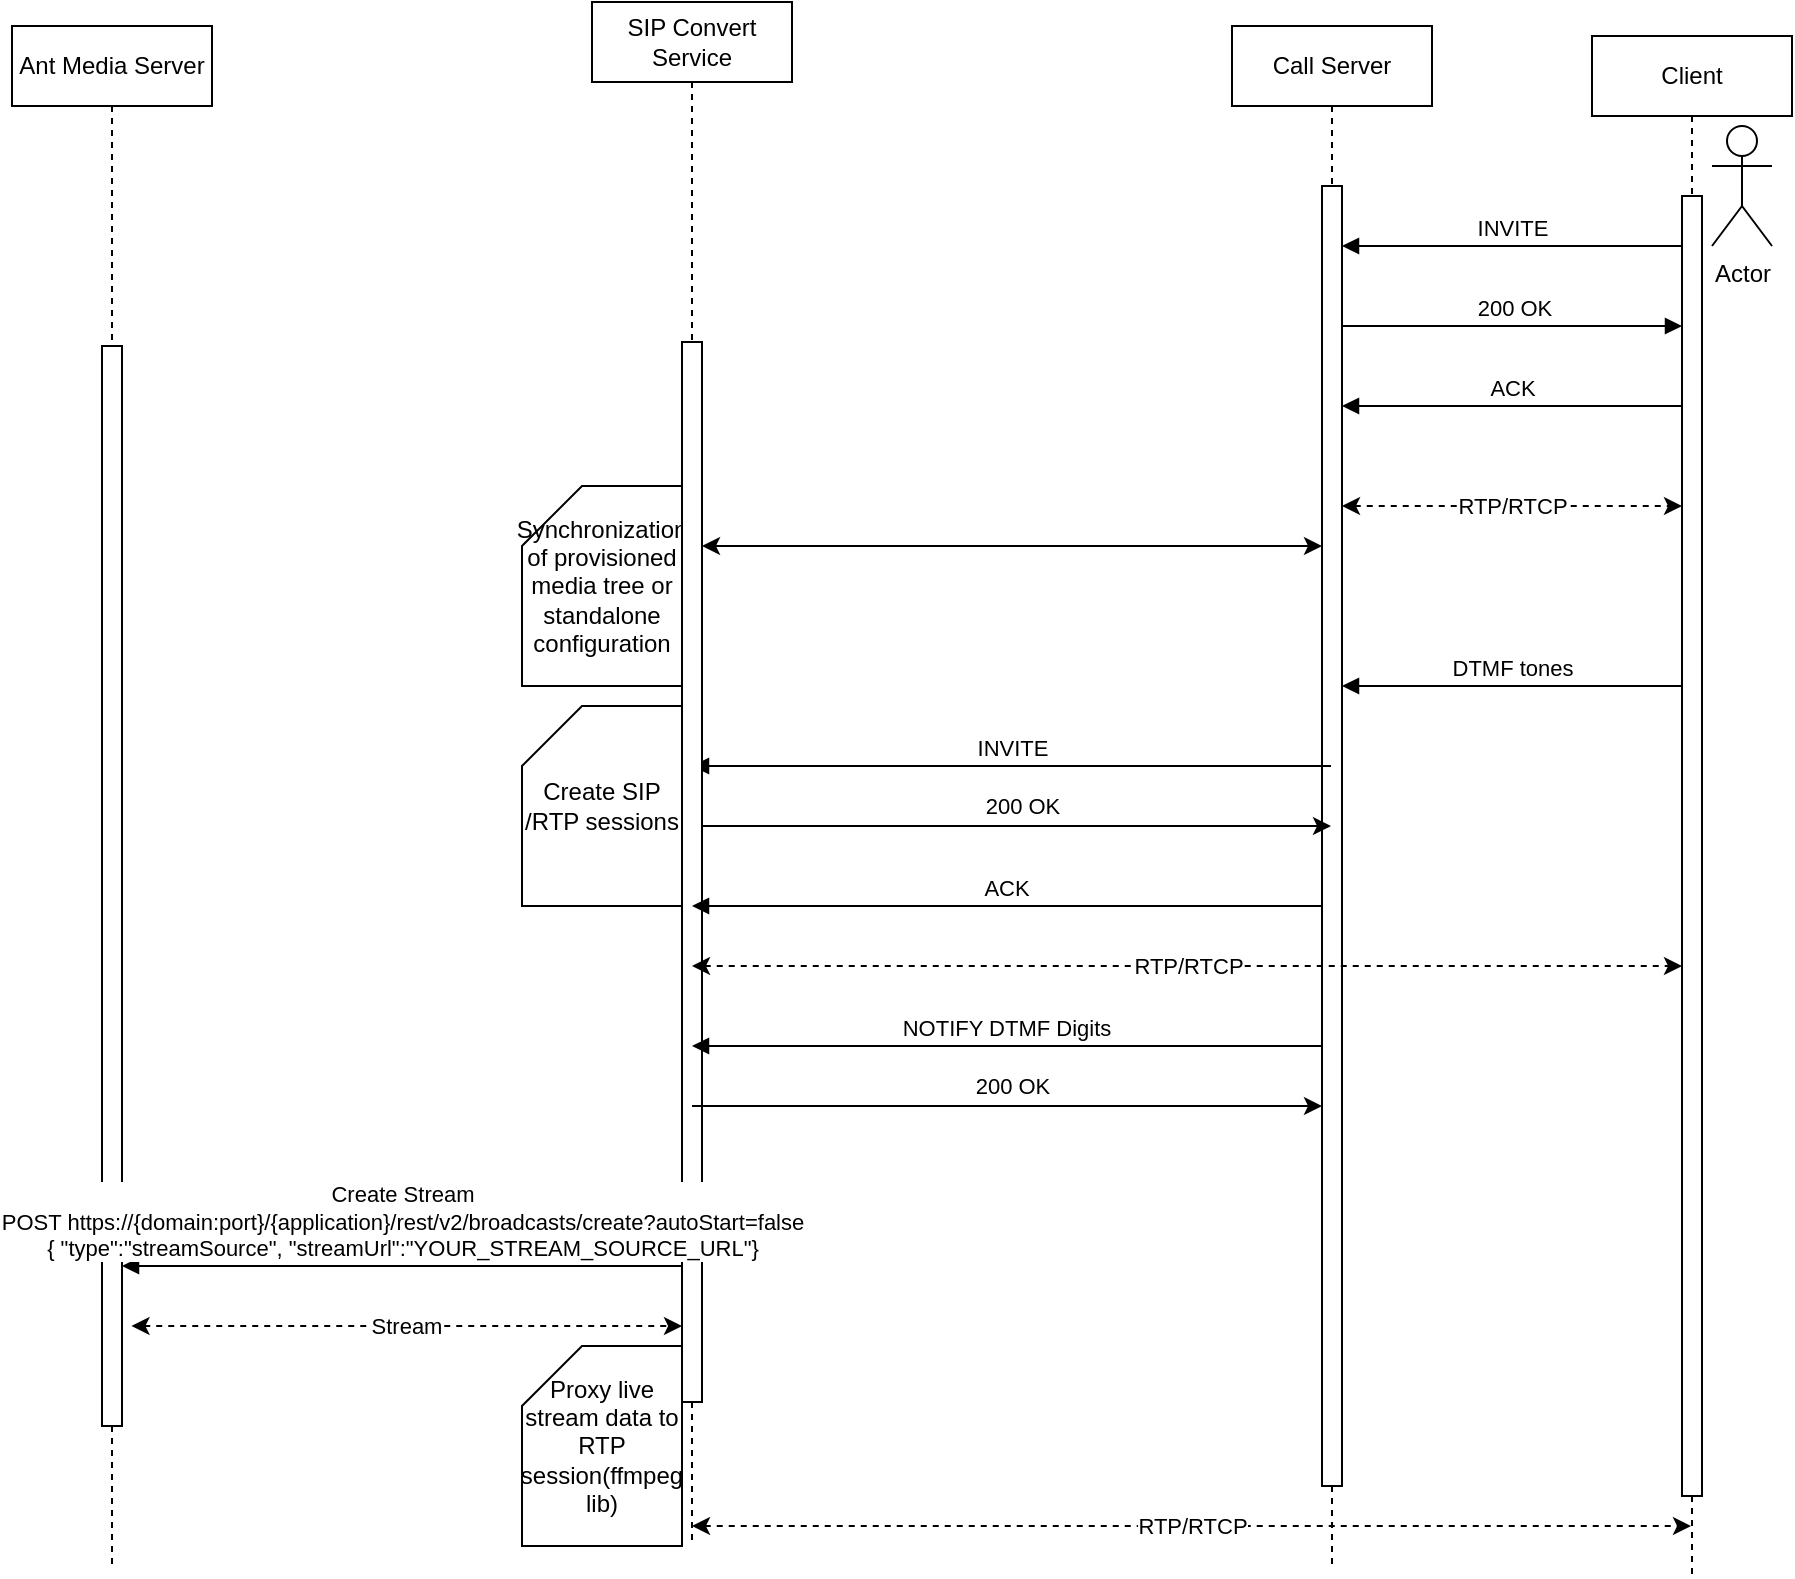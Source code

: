 <mxfile version="20.8.24" type="github" pages="7">
  <diagram name="Page-1" id="2YBvvXClWsGukQMizWep">
    <mxGraphModel dx="1050" dy="540" grid="1" gridSize="10" guides="1" tooltips="1" connect="1" arrows="1" fold="1" page="1" pageScale="1" pageWidth="1169" pageHeight="827" math="0" shadow="0">
      <root>
        <mxCell id="0" />
        <mxCell id="1" parent="0" />
        <mxCell id="aM9ryv3xv72pqoxQDRHE-5" value="Call Server" style="shape=umlLifeline;perimeter=lifelinePerimeter;whiteSpace=wrap;html=1;container=0;dropTarget=0;collapsible=0;recursiveResize=0;outlineConnect=0;portConstraint=eastwest;newEdgeStyle={&quot;edgeStyle&quot;:&quot;elbowEdgeStyle&quot;,&quot;elbow&quot;:&quot;vertical&quot;,&quot;curved&quot;:0,&quot;rounded&quot;:0};" parent="1" vertex="1">
          <mxGeometry x="690" y="40" width="100" height="770" as="geometry" />
        </mxCell>
        <mxCell id="aM9ryv3xv72pqoxQDRHE-6" value="" style="html=1;points=[];perimeter=orthogonalPerimeter;outlineConnect=0;targetShapes=umlLifeline;portConstraint=eastwest;newEdgeStyle={&quot;edgeStyle&quot;:&quot;elbowEdgeStyle&quot;,&quot;elbow&quot;:&quot;vertical&quot;,&quot;curved&quot;:0,&quot;rounded&quot;:0};" parent="aM9ryv3xv72pqoxQDRHE-5" vertex="1">
          <mxGeometry x="45" y="80" width="10" height="650" as="geometry" />
        </mxCell>
        <mxCell id="DD67O1B9OSoniIuFbWWG-1" value="Client" style="shape=umlLifeline;perimeter=lifelinePerimeter;whiteSpace=wrap;html=1;container=0;dropTarget=0;collapsible=0;recursiveResize=0;outlineConnect=0;portConstraint=eastwest;newEdgeStyle={&quot;edgeStyle&quot;:&quot;elbowEdgeStyle&quot;,&quot;elbow&quot;:&quot;vertical&quot;,&quot;curved&quot;:0,&quot;rounded&quot;:0};" parent="1" vertex="1">
          <mxGeometry x="870" y="45" width="100" height="770" as="geometry" />
        </mxCell>
        <mxCell id="DD67O1B9OSoniIuFbWWG-2" value="" style="html=1;points=[];perimeter=orthogonalPerimeter;outlineConnect=0;targetShapes=umlLifeline;portConstraint=eastwest;newEdgeStyle={&quot;edgeStyle&quot;:&quot;elbowEdgeStyle&quot;,&quot;elbow&quot;:&quot;vertical&quot;,&quot;curved&quot;:0,&quot;rounded&quot;:0};" parent="DD67O1B9OSoniIuFbWWG-1" vertex="1">
          <mxGeometry x="45" y="80" width="10" height="650" as="geometry" />
        </mxCell>
        <mxCell id="DD67O1B9OSoniIuFbWWG-3" value="INVITE" style="html=1;verticalAlign=bottom;endArrow=block;edgeStyle=elbowEdgeStyle;elbow=vertical;curved=0;rounded=0;" parent="1" source="DD67O1B9OSoniIuFbWWG-2" target="aM9ryv3xv72pqoxQDRHE-6" edge="1">
          <mxGeometry x="0.003" relative="1" as="geometry">
            <mxPoint x="245" y="140" as="sourcePoint" />
            <Array as="points">
              <mxPoint x="870" y="150" />
              <mxPoint x="830" y="170" />
              <mxPoint x="330" y="140" />
            </Array>
            <mxPoint x="760" y="130" as="targetPoint" />
            <mxPoint as="offset" />
          </mxGeometry>
        </mxCell>
        <mxCell id="DD67O1B9OSoniIuFbWWG-4" value="200 OK" style="html=1;verticalAlign=bottom;endArrow=block;edgeStyle=elbowEdgeStyle;elbow=vertical;curved=0;rounded=0;" parent="1" source="aM9ryv3xv72pqoxQDRHE-6" target="DD67O1B9OSoniIuFbWWG-2" edge="1">
          <mxGeometry x="0.003" relative="1" as="geometry">
            <mxPoint x="750.5" y="199" as="sourcePoint" />
            <Array as="points">
              <mxPoint x="860" y="190" />
              <mxPoint x="840" y="200" />
              <mxPoint x="861" y="159" />
              <mxPoint x="871" y="159" />
              <mxPoint x="861" y="149" />
              <mxPoint x="341" y="159" />
            </Array>
            <mxPoint x="900" y="210" as="targetPoint" />
            <mxPoint as="offset" />
          </mxGeometry>
        </mxCell>
        <mxCell id="DD67O1B9OSoniIuFbWWG-5" value="ACK" style="html=1;verticalAlign=bottom;endArrow=block;edgeStyle=elbowEdgeStyle;elbow=vertical;curved=0;rounded=0;" parent="1" source="DD67O1B9OSoniIuFbWWG-2" target="aM9ryv3xv72pqoxQDRHE-6" edge="1">
          <mxGeometry x="0.003" relative="1" as="geometry">
            <mxPoint x="900" y="240" as="sourcePoint" />
            <Array as="points">
              <mxPoint x="850" y="230" />
              <mxPoint x="870" y="220" />
              <mxPoint x="340" y="250" />
            </Array>
            <mxPoint x="770" y="240" as="targetPoint" />
            <mxPoint as="offset" />
          </mxGeometry>
        </mxCell>
        <mxCell id="DD67O1B9OSoniIuFbWWG-11" value="Ant Media Server" style="shape=umlLifeline;perimeter=lifelinePerimeter;whiteSpace=wrap;html=1;container=0;dropTarget=0;collapsible=0;recursiveResize=0;outlineConnect=0;portConstraint=eastwest;newEdgeStyle={&quot;edgeStyle&quot;:&quot;elbowEdgeStyle&quot;,&quot;elbow&quot;:&quot;vertical&quot;,&quot;curved&quot;:0,&quot;rounded&quot;:0};" parent="1" vertex="1">
          <mxGeometry x="80" y="40" width="100" height="770" as="geometry" />
        </mxCell>
        <mxCell id="DD67O1B9OSoniIuFbWWG-12" value="" style="html=1;points=[];perimeter=orthogonalPerimeter;outlineConnect=0;targetShapes=umlLifeline;portConstraint=eastwest;newEdgeStyle={&quot;edgeStyle&quot;:&quot;elbowEdgeStyle&quot;,&quot;elbow&quot;:&quot;vertical&quot;,&quot;curved&quot;:0,&quot;rounded&quot;:0};" parent="DD67O1B9OSoniIuFbWWG-11" vertex="1">
          <mxGeometry x="45" y="160" width="10" height="540" as="geometry" />
        </mxCell>
        <mxCell id="DD67O1B9OSoniIuFbWWG-13" value="DTMF tones" style="html=1;verticalAlign=bottom;endArrow=block;edgeStyle=elbowEdgeStyle;elbow=vertical;curved=0;rounded=0;" parent="1" source="DD67O1B9OSoniIuFbWWG-2" target="aM9ryv3xv72pqoxQDRHE-6" edge="1">
          <mxGeometry x="0.003" relative="1" as="geometry">
            <mxPoint x="900" y="370" as="sourcePoint" />
            <Array as="points">
              <mxPoint x="875" y="370" />
              <mxPoint x="835" y="390" />
              <mxPoint x="335" y="360" />
            </Array>
            <mxPoint x="760" y="370" as="targetPoint" />
            <mxPoint as="offset" />
          </mxGeometry>
        </mxCell>
        <mxCell id="DD67O1B9OSoniIuFbWWG-14" value="INVITE" style="html=1;verticalAlign=bottom;endArrow=block;edgeStyle=elbowEdgeStyle;elbow=vertical;curved=0;rounded=0;" parent="1" source="aM9ryv3xv72pqoxQDRHE-5" target="DD67O1B9OSoniIuFbWWG-26" edge="1">
          <mxGeometry x="0.003" relative="1" as="geometry">
            <mxPoint x="720" y="410" as="sourcePoint" />
            <Array as="points">
              <mxPoint x="680" y="410" />
              <mxPoint x="650" y="430" />
              <mxPoint x="600" y="340" />
              <mxPoint x="670" y="370" />
              <mxPoint x="920" y="310" />
              <mxPoint x="840" y="160" />
              <mxPoint x="340" y="130" />
            </Array>
            <mxPoint x="430" y="410" as="targetPoint" />
            <mxPoint as="offset" />
          </mxGeometry>
        </mxCell>
        <mxCell id="DD67O1B9OSoniIuFbWWG-15" value="Synchronization of provisioned media tree or standalone configuration" style="shape=card;whiteSpace=wrap;html=1;" parent="1" vertex="1">
          <mxGeometry x="335" y="270" width="80" height="100" as="geometry" />
        </mxCell>
        <mxCell id="DD67O1B9OSoniIuFbWWG-18" value="" style="endArrow=classic;startArrow=classic;html=1;rounded=0;" parent="1" source="DD67O1B9OSoniIuFbWWG-27" target="aM9ryv3xv72pqoxQDRHE-6" edge="1">
          <mxGeometry width="50" height="50" relative="1" as="geometry">
            <mxPoint x="450" y="300" as="sourcePoint" />
            <mxPoint x="740" y="300" as="targetPoint" />
            <Array as="points">
              <mxPoint x="500" y="300" />
            </Array>
          </mxGeometry>
        </mxCell>
        <mxCell id="DD67O1B9OSoniIuFbWWG-22" value="RTP/RTCP" style="endArrow=classic;startArrow=classic;html=1;rounded=0;strokeColor=default;dashed=1;" parent="1" source="aM9ryv3xv72pqoxQDRHE-6" target="DD67O1B9OSoniIuFbWWG-2" edge="1">
          <mxGeometry width="50" height="50" relative="1" as="geometry">
            <mxPoint x="760" y="280" as="sourcePoint" />
            <mxPoint x="900" y="280" as="targetPoint" />
            <Array as="points">
              <mxPoint x="840" y="280" />
            </Array>
          </mxGeometry>
        </mxCell>
        <mxCell id="DD67O1B9OSoniIuFbWWG-24" value="Create SIP&lt;br&gt;/RTP sessions" style="shape=card;whiteSpace=wrap;html=1;" parent="1" vertex="1">
          <mxGeometry x="335" y="380" width="80" height="100" as="geometry" />
        </mxCell>
        <mxCell id="DD67O1B9OSoniIuFbWWG-25" value="RTP/RTCP" style="endArrow=classic;startArrow=classic;html=1;rounded=0;strokeColor=default;dashed=1;" parent="1" source="DD67O1B9OSoniIuFbWWG-26" target="DD67O1B9OSoniIuFbWWG-1" edge="1">
          <mxGeometry width="50" height="50" relative="1" as="geometry">
            <mxPoint x="430" y="790" as="sourcePoint" />
            <mxPoint x="900.5" y="790" as="targetPoint" />
            <Array as="points">
              <mxPoint x="675.5" y="790" />
            </Array>
          </mxGeometry>
        </mxCell>
        <mxCell id="DD67O1B9OSoniIuFbWWG-26" value="SIP Convert Service" style="shape=umlLifeline;perimeter=lifelinePerimeter;whiteSpace=wrap;html=1;container=0;dropTarget=0;collapsible=0;recursiveResize=0;outlineConnect=0;portConstraint=eastwest;newEdgeStyle={&quot;edgeStyle&quot;:&quot;elbowEdgeStyle&quot;,&quot;elbow&quot;:&quot;vertical&quot;,&quot;curved&quot;:0,&quot;rounded&quot;:0};" parent="1" vertex="1">
          <mxGeometry x="370" y="28" width="100" height="770" as="geometry" />
        </mxCell>
        <mxCell id="DD67O1B9OSoniIuFbWWG-27" value="" style="html=1;points=[];perimeter=orthogonalPerimeter;outlineConnect=0;targetShapes=umlLifeline;portConstraint=eastwest;newEdgeStyle={&quot;edgeStyle&quot;:&quot;elbowEdgeStyle&quot;,&quot;elbow&quot;:&quot;vertical&quot;,&quot;curved&quot;:0,&quot;rounded&quot;:0};" parent="DD67O1B9OSoniIuFbWWG-26" vertex="1">
          <mxGeometry x="45" y="170" width="10" height="530" as="geometry" />
        </mxCell>
        <mxCell id="DD67O1B9OSoniIuFbWWG-28" value="Create Stream&lt;br&gt;POST https://{domain:port}/{application}/rest/v2/broadcasts/create?autoStart=false&lt;br&gt;{ &quot;type&quot;:&quot;streamSource&quot;, &quot;streamUrl&quot;:&quot;YOUR_STREAM_SOURCE_URL&quot;}" style="html=1;verticalAlign=bottom;endArrow=block;edgeStyle=elbowEdgeStyle;elbow=vertical;curved=0;rounded=0;" parent="1" edge="1">
          <mxGeometry x="0.003" relative="1" as="geometry">
            <mxPoint x="415.0" y="660" as="sourcePoint" />
            <Array as="points">
              <mxPoint x="290" y="660" />
              <mxPoint x="390" y="630" />
              <mxPoint x="360" y="650" />
              <mxPoint x="310" y="560" />
              <mxPoint x="380" y="590" />
              <mxPoint x="630" y="530" />
              <mxPoint x="550" y="380" />
              <mxPoint x="50" y="350" />
            </Array>
            <mxPoint x="135" y="660" as="targetPoint" />
            <mxPoint as="offset" />
          </mxGeometry>
        </mxCell>
        <mxCell id="DD67O1B9OSoniIuFbWWG-29" value="" style="endArrow=classic;html=1;rounded=0;strokeColor=default;" parent="1" source="DD67O1B9OSoniIuFbWWG-27" target="aM9ryv3xv72pqoxQDRHE-5" edge="1">
          <mxGeometry width="50" height="50" relative="1" as="geometry">
            <mxPoint x="425.0" y="440" as="sourcePoint" />
            <mxPoint x="720" y="440" as="targetPoint" />
            <Array as="points">
              <mxPoint x="650" y="440" />
            </Array>
          </mxGeometry>
        </mxCell>
        <mxCell id="DD67O1B9OSoniIuFbWWG-31" value="200 OK" style="edgeLabel;html=1;align=center;verticalAlign=middle;resizable=0;points=[];" parent="DD67O1B9OSoniIuFbWWG-29" vertex="1" connectable="0">
          <mxGeometry x="0.015" y="4" relative="1" as="geometry">
            <mxPoint y="-6" as="offset" />
          </mxGeometry>
        </mxCell>
        <mxCell id="DD67O1B9OSoniIuFbWWG-33" value="ACK" style="html=1;verticalAlign=bottom;endArrow=block;edgeStyle=elbowEdgeStyle;elbow=vertical;curved=0;rounded=0;" parent="1" source="aM9ryv3xv72pqoxQDRHE-6" target="DD67O1B9OSoniIuFbWWG-26" edge="1">
          <mxGeometry x="0.003" relative="1" as="geometry">
            <mxPoint x="720" y="480" as="sourcePoint" />
            <Array as="points">
              <mxPoint x="680" y="480" />
              <mxPoint x="650" y="500" />
              <mxPoint x="600" y="410" />
              <mxPoint x="670" y="440" />
              <mxPoint x="920" y="380" />
              <mxPoint x="840" y="230" />
              <mxPoint x="340" y="200" />
            </Array>
            <mxPoint x="450" y="480" as="targetPoint" />
            <mxPoint as="offset" />
          </mxGeometry>
        </mxCell>
        <mxCell id="DD67O1B9OSoniIuFbWWG-34" value="Stream" style="endArrow=classic;startArrow=classic;html=1;rounded=0;strokeColor=default;dashed=1;" parent="1" edge="1">
          <mxGeometry x="-0.004" width="50" height="50" relative="1" as="geometry">
            <mxPoint x="139.75" y="690" as="sourcePoint" />
            <mxPoint x="415.0" y="690" as="targetPoint" />
            <Array as="points">
              <mxPoint x="385.25" y="690" />
            </Array>
            <mxPoint as="offset" />
          </mxGeometry>
        </mxCell>
        <mxCell id="DD67O1B9OSoniIuFbWWG-35" value="Proxy live stream data to RTP session(ffmpeg lib)" style="shape=card;whiteSpace=wrap;html=1;" parent="1" vertex="1">
          <mxGeometry x="335" y="700" width="80" height="100" as="geometry" />
        </mxCell>
        <mxCell id="DD67O1B9OSoniIuFbWWG-36" value="RTP/RTCP" style="endArrow=classic;startArrow=classic;html=1;rounded=0;strokeColor=default;dashed=1;" parent="1" source="DD67O1B9OSoniIuFbWWG-26" target="DD67O1B9OSoniIuFbWWG-2" edge="1">
          <mxGeometry width="50" height="50" relative="1" as="geometry">
            <mxPoint x="450" y="510" as="sourcePoint" />
            <mxPoint x="890" y="510" as="targetPoint" />
            <Array as="points">
              <mxPoint x="675.5" y="510" />
            </Array>
          </mxGeometry>
        </mxCell>
        <mxCell id="DD67O1B9OSoniIuFbWWG-37" value="NOTIFY DTMF Digits" style="html=1;verticalAlign=bottom;endArrow=block;edgeStyle=elbowEdgeStyle;elbow=vertical;curved=0;rounded=0;" parent="1" source="aM9ryv3xv72pqoxQDRHE-6" target="DD67O1B9OSoniIuFbWWG-26" edge="1">
          <mxGeometry x="0.003" relative="1" as="geometry">
            <mxPoint x="720" y="550" as="sourcePoint" />
            <Array as="points">
              <mxPoint x="680" y="550" />
              <mxPoint x="650" y="570" />
              <mxPoint x="600" y="480" />
              <mxPoint x="670" y="510" />
              <mxPoint x="920" y="450" />
              <mxPoint x="840" y="300" />
              <mxPoint x="340" y="270" />
            </Array>
            <mxPoint x="450" y="550" as="targetPoint" />
            <mxPoint as="offset" />
          </mxGeometry>
        </mxCell>
        <mxCell id="DD67O1B9OSoniIuFbWWG-38" value="" style="endArrow=classic;html=1;rounded=0;strokeColor=default;" parent="1" source="DD67O1B9OSoniIuFbWWG-26" target="aM9ryv3xv72pqoxQDRHE-6" edge="1">
          <mxGeometry width="50" height="50" relative="1" as="geometry">
            <mxPoint x="450" y="580" as="sourcePoint" />
            <mxPoint x="720" y="580" as="targetPoint" />
            <Array as="points">
              <mxPoint x="650" y="580" />
            </Array>
          </mxGeometry>
        </mxCell>
        <mxCell id="DD67O1B9OSoniIuFbWWG-39" value="200 OK" style="edgeLabel;html=1;align=center;verticalAlign=middle;resizable=0;points=[];" parent="DD67O1B9OSoniIuFbWWG-38" vertex="1" connectable="0">
          <mxGeometry x="0.015" y="4" relative="1" as="geometry">
            <mxPoint y="-6" as="offset" />
          </mxGeometry>
        </mxCell>
        <mxCell id="dTiGiV_YrJ4YOTZFg8h_-1" value="Actor" style="shape=umlActor;verticalLabelPosition=bottom;verticalAlign=top;html=1;outlineConnect=0;" parent="1" vertex="1">
          <mxGeometry x="930" y="90" width="30" height="60" as="geometry" />
        </mxCell>
      </root>
    </mxGraphModel>
  </diagram>
  <diagram name="P2PCall" id="xiKRHE-xr8jjaALfAHC5">
    <mxGraphModel dx="1000" dy="514" grid="1" gridSize="10" guides="1" tooltips="1" connect="1" arrows="1" fold="1" page="1" pageScale="1" pageWidth="1169" pageHeight="827" math="0" shadow="0">
      <root>
        <mxCell id="TCfP_ukSUr1LcT99JSwx-0" />
        <mxCell id="TCfP_ukSUr1LcT99JSwx-1" parent="TCfP_ukSUr1LcT99JSwx-0" />
        <mxCell id="CvnQWH9oAZYDR9qTgp7g-10" value="P2P Call" style="text;html=1;strokeColor=none;fillColor=none;align=center;verticalAlign=middle;whiteSpace=wrap;rounded=0;strokeWidth=1;fontSize=24;" vertex="1" parent="TCfP_ukSUr1LcT99JSwx-1">
          <mxGeometry x="400" y="20" width="320" height="30" as="geometry" />
        </mxCell>
        <mxCell id="N2hgBXmjp8R8O9AAAhQN-1" value="Call Server" style="rounded=1;whiteSpace=wrap;html=1;strokeWidth=1;fontSize=12;" vertex="1" parent="TCfP_ukSUr1LcT99JSwx-1">
          <mxGeometry x="750" y="110" width="120" height="60" as="geometry" />
        </mxCell>
        <mxCell id="N2hgBXmjp8R8O9AAAhQN-2" value="Ant Media Server" style="rounded=1;whiteSpace=wrap;html=1;strokeWidth=1;fontSize=12;align=center;" vertex="1" parent="TCfP_ukSUr1LcT99JSwx-1">
          <mxGeometry x="210" y="110" width="180" height="110" as="geometry" />
        </mxCell>
        <mxCell id="N2hgBXmjp8R8O9AAAhQN-4" value="*SIP Stack" style="shape=note;whiteSpace=wrap;html=1;backgroundOutline=1;darkOpacity=0.05;strokeWidth=1;fontSize=12;size=12;" vertex="1" parent="TCfP_ukSUr1LcT99JSwx-1">
          <mxGeometry x="350" y="190" width="70" height="40" as="geometry" />
        </mxCell>
        <mxCell id="N2hgBXmjp8R8O9AAAhQN-5" value="Call Server" style="rounded=1;whiteSpace=wrap;html=1;strokeWidth=1;fontSize=12;" vertex="1" parent="TCfP_ukSUr1LcT99JSwx-1">
          <mxGeometry x="800" y="400" width="120" height="60" as="geometry" />
        </mxCell>
        <mxCell id="N2hgBXmjp8R8O9AAAhQN-6" value="Ant Media Server" style="rounded=1;whiteSpace=wrap;html=1;strokeWidth=1;fontSize=12;align=center;" vertex="1" parent="TCfP_ukSUr1LcT99JSwx-1">
          <mxGeometry x="170" y="400" width="140" height="60" as="geometry" />
        </mxCell>
        <mxCell id="N2hgBXmjp8R8O9AAAhQN-8" value="" style="endArrow=none;dashed=1;html=1;dashPattern=1 3;strokeWidth=2;rounded=0;fontSize=12;" edge="1" parent="TCfP_ukSUr1LcT99JSwx-1">
          <mxGeometry width="50" height="50" relative="1" as="geometry">
            <mxPoint x="130" y="300" as="sourcePoint" />
            <mxPoint x="1051.905" y="300" as="targetPoint" />
          </mxGeometry>
        </mxCell>
        <mxCell id="N2hgBXmjp8R8O9AAAhQN-9" value="SIP Converged Service" style="rounded=1;whiteSpace=wrap;html=1;strokeWidth=1;fontSize=12;align=center;" vertex="1" parent="TCfP_ukSUr1LcT99JSwx-1">
          <mxGeometry x="440" y="400" width="140" height="60" as="geometry" />
        </mxCell>
        <mxCell id="N2hgBXmjp8R8O9AAAhQN-10" value="SIP Converged Service" style="rounded=1;whiteSpace=wrap;html=1;strokeWidth=1;fontSize=12;align=center;" vertex="1" parent="TCfP_ukSUr1LcT99JSwx-1">
          <mxGeometry x="500" y="440" width="140" height="60" as="geometry" />
        </mxCell>
        <mxCell id="N2hgBXmjp8R8O9AAAhQN-13" value="Message Broker" style="shape=step;perimeter=stepPerimeter;whiteSpace=wrap;html=1;fixedSize=1;strokeWidth=1;fontSize=12;" vertex="1" parent="TCfP_ukSUr1LcT99JSwx-1">
          <mxGeometry x="310" y="570" width="140" height="60" as="geometry" />
        </mxCell>
        <mxCell id="N2hgBXmjp8R8O9AAAhQN-14" value="" style="endArrow=none;dashed=1;html=1;dashPattern=1 3;strokeWidth=2;rounded=0;fontSize=12;" edge="1" parent="TCfP_ukSUr1LcT99JSwx-1" target="N2hgBXmjp8R8O9AAAhQN-13">
          <mxGeometry width="50" height="50" relative="1" as="geometry">
            <mxPoint x="260" y="470" as="sourcePoint" />
            <mxPoint x="500" y="490" as="targetPoint" />
          </mxGeometry>
        </mxCell>
        <mxCell id="N2hgBXmjp8R8O9AAAhQN-15" value="" style="endArrow=none;dashed=1;html=1;dashPattern=1 3;strokeWidth=2;rounded=0;fontSize=12;" edge="1" parent="TCfP_ukSUr1LcT99JSwx-1" target="N2hgBXmjp8R8O9AAAhQN-13">
          <mxGeometry width="50" height="50" relative="1" as="geometry">
            <mxPoint x="450" y="470" as="sourcePoint" />
            <mxPoint x="497" y="598" as="targetPoint" />
          </mxGeometry>
        </mxCell>
        <mxCell id="N2hgBXmjp8R8O9AAAhQN-16" value="TCP/HTTP" style="endArrow=none;dashed=1;html=1;dashPattern=1 3;strokeWidth=2;rounded=0;fontSize=12;" edge="1" parent="TCfP_ukSUr1LcT99JSwx-1">
          <mxGeometry width="50" height="50" relative="1" as="geometry">
            <mxPoint x="680" y="420" as="sourcePoint" />
            <mxPoint x="790" y="420" as="targetPoint" />
          </mxGeometry>
        </mxCell>
        <mxCell id="N2hgBXmjp8R8O9AAAhQN-17" value="SIP Stack" style="shape=note;whiteSpace=wrap;html=1;backgroundOutline=1;darkOpacity=0.05;strokeWidth=1;fontSize=12;size=12;" vertex="1" parent="TCfP_ukSUr1LcT99JSwx-1">
          <mxGeometry x="535" y="374" width="70" height="40" as="geometry" />
        </mxCell>
        <mxCell id="N2hgBXmjp8R8O9AAAhQN-18" value="SIP Stack" style="shape=note;whiteSpace=wrap;html=1;backgroundOutline=1;darkOpacity=0.05;strokeWidth=1;fontSize=12;size=12;" vertex="1" parent="TCfP_ukSUr1LcT99JSwx-1">
          <mxGeometry x="600" y="420" width="70" height="40" as="geometry" />
        </mxCell>
        <mxCell id="N2hgBXmjp8R8O9AAAhQN-20" value="TCP/HTTP" style="endArrow=none;dashed=1;html=1;dashPattern=1 3;strokeWidth=2;rounded=0;fontSize=12;" edge="1" parent="TCfP_ukSUr1LcT99JSwx-1">
          <mxGeometry width="50" height="50" relative="1" as="geometry">
            <mxPoint x="460" y="140" as="sourcePoint" />
            <mxPoint x="730" y="140" as="targetPoint" />
          </mxGeometry>
        </mxCell>
      </root>
    </mxGraphModel>
  </diagram>
  <diagram name="P2PCall Call Flow" id="p3LkxHbrcWRn628hcH6W">
    <mxGraphModel dx="1750" dy="900" grid="1" gridSize="10" guides="1" tooltips="1" connect="1" arrows="1" fold="1" page="1" pageScale="1" pageWidth="1169" pageHeight="827" math="0" shadow="0">
      <root>
        <mxCell id="7sQvKJ_lzT9LNtdlpJOT-0" />
        <mxCell id="7sQvKJ_lzT9LNtdlpJOT-1" parent="7sQvKJ_lzT9LNtdlpJOT-0" />
        <mxCell id="7sQvKJ_lzT9LNtdlpJOT-2" value="Call Server" style="shape=umlLifeline;perimeter=lifelinePerimeter;whiteSpace=wrap;html=1;container=0;dropTarget=0;collapsible=0;recursiveResize=0;outlineConnect=0;portConstraint=eastwest;newEdgeStyle={&quot;edgeStyle&quot;:&quot;elbowEdgeStyle&quot;,&quot;elbow&quot;:&quot;vertical&quot;,&quot;curved&quot;:0,&quot;rounded&quot;:0};" vertex="1" parent="7sQvKJ_lzT9LNtdlpJOT-1">
          <mxGeometry x="830" y="70" width="100" height="770" as="geometry" />
        </mxCell>
        <mxCell id="7sQvKJ_lzT9LNtdlpJOT-3" value="Ant Media Server" style="shape=umlLifeline;perimeter=lifelinePerimeter;whiteSpace=wrap;html=1;container=0;dropTarget=0;collapsible=0;recursiveResize=0;outlineConnect=0;portConstraint=eastwest;newEdgeStyle={&quot;edgeStyle&quot;:&quot;elbowEdgeStyle&quot;,&quot;elbow&quot;:&quot;vertical&quot;,&quot;curved&quot;:0,&quot;rounded&quot;:0};" vertex="1" parent="7sQvKJ_lzT9LNtdlpJOT-1">
          <mxGeometry x="480" y="70" width="100" height="770" as="geometry" />
        </mxCell>
        <mxCell id="7sQvKJ_lzT9LNtdlpJOT-4" value="*SIP Converge Service" style="shape=umlLifeline;perimeter=lifelinePerimeter;whiteSpace=wrap;html=1;container=0;dropTarget=0;collapsible=0;recursiveResize=0;outlineConnect=0;portConstraint=eastwest;newEdgeStyle={&quot;edgeStyle&quot;:&quot;elbowEdgeStyle&quot;,&quot;elbow&quot;:&quot;vertical&quot;,&quot;curved&quot;:0,&quot;rounded&quot;:0};" vertex="1" parent="7sQvKJ_lzT9LNtdlpJOT-1">
          <mxGeometry x="650" y="70" width="100" height="770" as="geometry" />
        </mxCell>
        <mxCell id="7sQvKJ_lzT9LNtdlpJOT-5" value="Actor" style="shape=umlActor;verticalLabelPosition=bottom;verticalAlign=top;html=1;outlineConnect=0;" vertex="1" parent="7sQvKJ_lzT9LNtdlpJOT-1">
          <mxGeometry x="1060" y="75" width="30" height="60" as="geometry" />
        </mxCell>
        <mxCell id="7sQvKJ_lzT9LNtdlpJOT-6" value="" style="endArrow=classic;html=1;rounded=0;" edge="1" parent="7sQvKJ_lzT9LNtdlpJOT-1" target="7sQvKJ_lzT9LNtdlpJOT-2">
          <mxGeometry width="50" height="50" relative="1" as="geometry">
            <mxPoint x="1070" y="199" as="sourcePoint" />
            <mxPoint x="929.5" y="199" as="targetPoint" />
          </mxGeometry>
        </mxCell>
        <mxCell id="7sQvKJ_lzT9LNtdlpJOT-7" value="INVITE" style="edgeLabel;html=1;align=center;verticalAlign=middle;resizable=0;points=[];" vertex="1" connectable="0" parent="7sQvKJ_lzT9LNtdlpJOT-6">
          <mxGeometry x="-0.262" relative="1" as="geometry">
            <mxPoint x="-30" as="offset" />
          </mxGeometry>
        </mxCell>
        <mxCell id="7sQvKJ_lzT9LNtdlpJOT-8" value="" style="endArrow=none;dashed=1;html=1;rounded=0;" edge="1" parent="7sQvKJ_lzT9LNtdlpJOT-1" target="7sQvKJ_lzT9LNtdlpJOT-5">
          <mxGeometry width="50" height="50" relative="1" as="geometry">
            <mxPoint x="1075" y="840" as="sourcePoint" />
            <mxPoint x="1080" y="260" as="targetPoint" />
          </mxGeometry>
        </mxCell>
        <mxCell id="7sQvKJ_lzT9LNtdlpJOT-9" value="" style="endArrow=classic;html=1;rounded=0;" edge="1" parent="7sQvKJ_lzT9LNtdlpJOT-1">
          <mxGeometry width="50" height="50" relative="1" as="geometry">
            <mxPoint x="880" y="423" as="sourcePoint" />
            <mxPoint x="1070.5" y="423" as="targetPoint" />
          </mxGeometry>
        </mxCell>
        <mxCell id="7sQvKJ_lzT9LNtdlpJOT-10" value="200 OK" style="edgeLabel;html=1;align=center;verticalAlign=middle;resizable=0;points=[];" vertex="1" connectable="0" parent="7sQvKJ_lzT9LNtdlpJOT-9">
          <mxGeometry x="0.206" y="-2" relative="1" as="geometry">
            <mxPoint x="-24" y="-2" as="offset" />
          </mxGeometry>
        </mxCell>
        <mxCell id="7sQvKJ_lzT9LNtdlpJOT-11" value="" style="endArrow=classic;html=1;rounded=0;" edge="1" parent="7sQvKJ_lzT9LNtdlpJOT-1">
          <mxGeometry width="50" height="50" relative="1" as="geometry">
            <mxPoint x="1070" y="449" as="sourcePoint" />
            <mxPoint x="879.5" y="449" as="targetPoint" />
          </mxGeometry>
        </mxCell>
        <mxCell id="7sQvKJ_lzT9LNtdlpJOT-12" value="ACK" style="edgeLabel;html=1;align=center;verticalAlign=middle;resizable=0;points=[];" vertex="1" connectable="0" parent="7sQvKJ_lzT9LNtdlpJOT-11">
          <mxGeometry x="-0.11" relative="1" as="geometry">
            <mxPoint x="-15" as="offset" />
          </mxGeometry>
        </mxCell>
        <mxCell id="7sQvKJ_lzT9LNtdlpJOT-13" value="Route to SIP Converge Service based on some prefixes" style="shape=card;whiteSpace=wrap;html=1;" vertex="1" parent="7sQvKJ_lzT9LNtdlpJOT-1">
          <mxGeometry x="800" y="140" width="80" height="70" as="geometry" />
        </mxCell>
        <mxCell id="7sQvKJ_lzT9LNtdlpJOT-14" value="" style="endArrow=classic;html=1;rounded=0;" edge="1" parent="7sQvKJ_lzT9LNtdlpJOT-1" source="7sQvKJ_lzT9LNtdlpJOT-2" target="7sQvKJ_lzT9LNtdlpJOT-4">
          <mxGeometry width="50" height="50" relative="1" as="geometry">
            <mxPoint x="810" y="300" as="sourcePoint" />
            <mxPoint x="630" y="180" as="targetPoint" />
            <Array as="points">
              <mxPoint x="830" y="220" />
            </Array>
          </mxGeometry>
        </mxCell>
        <mxCell id="7sQvKJ_lzT9LNtdlpJOT-15" value="INVITE" style="edgeLabel;html=1;align=center;verticalAlign=middle;resizable=0;points=[];" vertex="1" connectable="0" parent="7sQvKJ_lzT9LNtdlpJOT-14">
          <mxGeometry x="0.059" y="-1" relative="1" as="geometry">
            <mxPoint x="6" as="offset" />
          </mxGeometry>
        </mxCell>
        <mxCell id="7sQvKJ_lzT9LNtdlpJOT-16" value="" style="endArrow=classic;html=1;rounded=0;" edge="1" parent="7sQvKJ_lzT9LNtdlpJOT-1">
          <mxGeometry width="50" height="50" relative="1" as="geometry">
            <mxPoint x="700.5" y="403" as="sourcePoint" />
            <mxPoint x="880" y="403" as="targetPoint" />
          </mxGeometry>
        </mxCell>
        <mxCell id="7sQvKJ_lzT9LNtdlpJOT-17" value="200 OK" style="edgeLabel;html=1;align=center;verticalAlign=middle;resizable=0;points=[];" vertex="1" connectable="0" parent="7sQvKJ_lzT9LNtdlpJOT-16">
          <mxGeometry x="-0.14" y="-4" relative="1" as="geometry">
            <mxPoint x="13" y="-4" as="offset" />
          </mxGeometry>
        </mxCell>
        <mxCell id="7sQvKJ_lzT9LNtdlpJOT-18" value="" style="endArrow=classic;html=1;rounded=0;" edge="1" parent="7sQvKJ_lzT9LNtdlpJOT-1">
          <mxGeometry width="50" height="50" relative="1" as="geometry">
            <mxPoint x="880" y="473" as="sourcePoint" />
            <mxPoint x="700" y="473" as="targetPoint" />
          </mxGeometry>
        </mxCell>
        <mxCell id="7sQvKJ_lzT9LNtdlpJOT-19" value="ACK" style="edgeLabel;html=1;align=center;verticalAlign=middle;resizable=0;points=[];" vertex="1" connectable="0" parent="7sQvKJ_lzT9LNtdlpJOT-18">
          <mxGeometry x="0.137" y="-2" relative="1" as="geometry">
            <mxPoint x="2" y="2" as="offset" />
          </mxGeometry>
        </mxCell>
        <mxCell id="7sQvKJ_lzT9LNtdlpJOT-20" value="Actor" style="shape=umlActor;verticalLabelPosition=bottom;verticalAlign=top;html=1;outlineConnect=0;" vertex="1" parent="7sQvKJ_lzT9LNtdlpJOT-1">
          <mxGeometry x="340" y="70" width="30" height="60" as="geometry" />
        </mxCell>
        <mxCell id="7sQvKJ_lzT9LNtdlpJOT-21" value="" style="endArrow=none;dashed=1;html=1;rounded=0;" edge="1" parent="7sQvKJ_lzT9LNtdlpJOT-1" target="7sQvKJ_lzT9LNtdlpJOT-20">
          <mxGeometry width="50" height="50" relative="1" as="geometry">
            <mxPoint x="355" y="820" as="sourcePoint" />
            <mxPoint x="350" y="170" as="targetPoint" />
          </mxGeometry>
        </mxCell>
        <mxCell id="7sQvKJ_lzT9LNtdlpJOT-22" value="" style="endArrow=classic;startArrow=classic;html=1;rounded=0;" edge="1" parent="7sQvKJ_lzT9LNtdlpJOT-1" target="7sQvKJ_lzT9LNtdlpJOT-3">
          <mxGeometry width="50" height="50" relative="1" as="geometry">
            <mxPoint x="360" y="190" as="sourcePoint" />
            <mxPoint x="600" y="290" as="targetPoint" />
          </mxGeometry>
        </mxCell>
        <mxCell id="7sQvKJ_lzT9LNtdlpJOT-23" value="Websocket connection" style="edgeLabel;html=1;align=center;verticalAlign=middle;resizable=0;points=[];" vertex="1" connectable="0" parent="7sQvKJ_lzT9LNtdlpJOT-22">
          <mxGeometry x="0.171" relative="1" as="geometry">
            <mxPoint x="-9" as="offset" />
          </mxGeometry>
        </mxCell>
        <mxCell id="7sQvKJ_lzT9LNtdlpJOT-26" value="" style="endArrow=classic;html=1;rounded=0;" edge="1" parent="7sQvKJ_lzT9LNtdlpJOT-1">
          <mxGeometry width="50" height="50" relative="1" as="geometry">
            <mxPoint x="699.75" y="250" as="sourcePoint" />
            <mxPoint x="529.75" y="250" as="targetPoint" />
            <Array as="points">
              <mxPoint x="670.25" y="250" />
            </Array>
          </mxGeometry>
        </mxCell>
        <mxCell id="7sQvKJ_lzT9LNtdlpJOT-27" value="*Rest api newP2PCall" style="edgeLabel;html=1;align=center;verticalAlign=middle;resizable=0;points=[];" vertex="1" connectable="0" parent="7sQvKJ_lzT9LNtdlpJOT-26">
          <mxGeometry x="0.004" y="1" relative="1" as="geometry">
            <mxPoint y="-1" as="offset" />
          </mxGeometry>
        </mxCell>
        <mxCell id="7sQvKJ_lzT9LNtdlpJOT-28" value="" style="endArrow=classic;html=1;rounded=0;" edge="1" parent="7sQvKJ_lzT9LNtdlpJOT-1">
          <mxGeometry width="50" height="50" relative="1" as="geometry">
            <mxPoint x="530.25" y="313" as="sourcePoint" />
            <mxPoint x="360.25" y="313" as="targetPoint" />
            <Array as="points">
              <mxPoint x="500.25" y="313" />
            </Array>
          </mxGeometry>
        </mxCell>
        <mxCell id="7sQvKJ_lzT9LNtdlpJOT-29" value="*WS newP2PCall message" style="edgeLabel;html=1;align=center;verticalAlign=middle;resizable=0;points=[];" vertex="1" connectable="0" parent="7sQvKJ_lzT9LNtdlpJOT-28">
          <mxGeometry x="0.004" y="1" relative="1" as="geometry">
            <mxPoint y="-1" as="offset" />
          </mxGeometry>
        </mxCell>
        <mxCell id="7sQvKJ_lzT9LNtdlpJOT-30" value="" style="endArrow=classic;html=1;rounded=0;" edge="1" parent="7sQvKJ_lzT9LNtdlpJOT-1">
          <mxGeometry width="50" height="50" relative="1" as="geometry">
            <mxPoint x="360.25" y="343" as="sourcePoint" />
            <mxPoint x="529.75" y="343" as="targetPoint" />
          </mxGeometry>
        </mxCell>
        <mxCell id="7sQvKJ_lzT9LNtdlpJOT-31" value="WS answer message" style="edgeLabel;html=1;align=center;verticalAlign=middle;resizable=0;points=[];" vertex="1" connectable="0" parent="7sQvKJ_lzT9LNtdlpJOT-30">
          <mxGeometry x="0.213" y="-1" relative="1" as="geometry">
            <mxPoint x="-23" as="offset" />
          </mxGeometry>
        </mxCell>
        <mxCell id="7sQvKJ_lzT9LNtdlpJOT-34" value="" style="endArrow=classic;html=1;rounded=0;" edge="1" parent="7sQvKJ_lzT9LNtdlpJOT-1">
          <mxGeometry width="50" height="50" relative="1" as="geometry">
            <mxPoint x="530" y="360" as="sourcePoint" />
            <mxPoint x="700" y="360" as="targetPoint" />
            <Array as="points">
              <mxPoint x="670.5" y="360" />
            </Array>
          </mxGeometry>
        </mxCell>
        <mxCell id="7sQvKJ_lzT9LNtdlpJOT-35" value="*WS answer message" style="edgeLabel;html=1;align=center;verticalAlign=middle;resizable=0;points=[];" vertex="1" connectable="0" parent="7sQvKJ_lzT9LNtdlpJOT-34">
          <mxGeometry x="0.004" y="1" relative="1" as="geometry">
            <mxPoint y="-1" as="offset" />
          </mxGeometry>
        </mxCell>
        <mxCell id="7sQvKJ_lzT9LNtdlpJOT-36" value="P2P Call" style="text;html=1;strokeColor=none;fillColor=none;align=center;verticalAlign=middle;whiteSpace=wrap;rounded=0;strokeWidth=1;fontSize=24;" vertex="1" parent="7sQvKJ_lzT9LNtdlpJOT-1">
          <mxGeometry x="560" y="10" width="320" height="30" as="geometry" />
        </mxCell>
        <mxCell id="7sQvKJ_lzT9LNtdlpJOT-37" value="Copy SDP information to newP2PCall message" style="shape=card;whiteSpace=wrap;html=1;" vertex="1" parent="7sQvKJ_lzT9LNtdlpJOT-1">
          <mxGeometry x="700" y="240" width="80" height="70" as="geometry" />
        </mxCell>
        <mxCell id="7sQvKJ_lzT9LNtdlpJOT-38" value="Copy SDP information to 200 OK" style="shape=card;whiteSpace=wrap;html=1;" vertex="1" parent="7sQvKJ_lzT9LNtdlpJOT-1">
          <mxGeometry x="700" y="320" width="80" height="70" as="geometry" />
        </mxCell>
        <mxCell id="7sQvKJ_lzT9LNtdlpJOT-39" value="" style="endArrow=classic;startArrow=classic;html=1;rounded=0;fontSize=24;dashed=1;dashPattern=1 2;" edge="1" parent="7sQvKJ_lzT9LNtdlpJOT-1">
          <mxGeometry width="50" height="50" relative="1" as="geometry">
            <mxPoint x="360" y="520" as="sourcePoint" />
            <mxPoint x="1080" y="520" as="targetPoint" />
          </mxGeometry>
        </mxCell>
        <mxCell id="7sQvKJ_lzT9LNtdlpJOT-40" value="RTP/RTCP" style="edgeLabel;html=1;align=center;verticalAlign=middle;resizable=0;points=[];fontSize=12;" vertex="1" connectable="0" parent="7sQvKJ_lzT9LNtdlpJOT-39">
          <mxGeometry x="0.186" relative="1" as="geometry">
            <mxPoint x="-36" as="offset" />
          </mxGeometry>
        </mxCell>
        <mxCell id="Pr8VVFnvDQAJIIeRKuJM-0" value="CoTurn" style="shape=umlLifeline;perimeter=lifelinePerimeter;whiteSpace=wrap;html=1;container=0;dropTarget=0;collapsible=0;recursiveResize=0;outlineConnect=0;portConstraint=eastwest;newEdgeStyle={&quot;edgeStyle&quot;:&quot;elbowEdgeStyle&quot;,&quot;elbow&quot;:&quot;vertical&quot;,&quot;curved&quot;:0,&quot;rounded&quot;:0};" vertex="1" parent="7sQvKJ_lzT9LNtdlpJOT-1">
          <mxGeometry x="420" y="100" width="100" height="770" as="geometry" />
        </mxCell>
        <mxCell id="UMyldoeMp2EgxKmGGyCm-1" value="May need update to send SDP only" style="shape=note;whiteSpace=wrap;html=1;backgroundOutline=1;darkOpacity=0.05;strokeWidth=1;fontSize=12;" vertex="1" parent="7sQvKJ_lzT9LNtdlpJOT-1">
          <mxGeometry x="270" y="280" width="80" height="100" as="geometry" />
        </mxCell>
      </root>
    </mxGraphModel>
  </diagram>
  <diagram name="P2PCall Call Flow 2" id="K1KUiyxOjBGtFV2Te6mO">
    <mxGraphModel dx="1050" dy="540" grid="1" gridSize="10" guides="1" tooltips="1" connect="1" arrows="1" fold="1" page="1" pageScale="1" pageWidth="1169" pageHeight="827" math="0" shadow="0">
      <root>
        <mxCell id="GpNMkDq7CuKxGbVD4b3u-0" />
        <mxCell id="GpNMkDq7CuKxGbVD4b3u-1" parent="GpNMkDq7CuKxGbVD4b3u-0" />
        <mxCell id="GpNMkDq7CuKxGbVD4b3u-2" value="Call Server" style="shape=umlLifeline;perimeter=lifelinePerimeter;whiteSpace=wrap;html=1;container=0;dropTarget=0;collapsible=0;recursiveResize=0;outlineConnect=0;portConstraint=eastwest;newEdgeStyle={&quot;edgeStyle&quot;:&quot;elbowEdgeStyle&quot;,&quot;elbow&quot;:&quot;vertical&quot;,&quot;curved&quot;:0,&quot;rounded&quot;:0};" vertex="1" parent="GpNMkDq7CuKxGbVD4b3u-1">
          <mxGeometry x="830" y="70" width="100" height="770" as="geometry" />
        </mxCell>
        <mxCell id="GpNMkDq7CuKxGbVD4b3u-3" value="Ant Media Server" style="shape=umlLifeline;perimeter=lifelinePerimeter;whiteSpace=wrap;html=1;container=0;dropTarget=0;collapsible=0;recursiveResize=0;outlineConnect=0;portConstraint=eastwest;newEdgeStyle={&quot;edgeStyle&quot;:&quot;elbowEdgeStyle&quot;,&quot;elbow&quot;:&quot;vertical&quot;,&quot;curved&quot;:0,&quot;rounded&quot;:0};" vertex="1" parent="GpNMkDq7CuKxGbVD4b3u-1">
          <mxGeometry x="480" y="70" width="100" height="770" as="geometry" />
        </mxCell>
        <mxCell id="GpNMkDq7CuKxGbVD4b3u-4" value="*SIP Converge Service" style="shape=umlLifeline;perimeter=lifelinePerimeter;whiteSpace=wrap;html=1;container=0;dropTarget=0;collapsible=0;recursiveResize=0;outlineConnect=0;portConstraint=eastwest;newEdgeStyle={&quot;edgeStyle&quot;:&quot;elbowEdgeStyle&quot;,&quot;elbow&quot;:&quot;vertical&quot;,&quot;curved&quot;:0,&quot;rounded&quot;:0};" vertex="1" parent="GpNMkDq7CuKxGbVD4b3u-1">
          <mxGeometry x="650" y="70" width="100" height="770" as="geometry" />
        </mxCell>
        <mxCell id="GpNMkDq7CuKxGbVD4b3u-5" value="Actor" style="shape=umlActor;verticalLabelPosition=bottom;verticalAlign=top;html=1;outlineConnect=0;" vertex="1" parent="GpNMkDq7CuKxGbVD4b3u-1">
          <mxGeometry x="1060" y="75" width="30" height="60" as="geometry" />
        </mxCell>
        <mxCell id="GpNMkDq7CuKxGbVD4b3u-6" value="" style="endArrow=classic;html=1;rounded=0;" edge="1" parent="GpNMkDq7CuKxGbVD4b3u-1" target="GpNMkDq7CuKxGbVD4b3u-2">
          <mxGeometry width="50" height="50" relative="1" as="geometry">
            <mxPoint x="1070" y="199" as="sourcePoint" />
            <mxPoint x="929.5" y="199" as="targetPoint" />
          </mxGeometry>
        </mxCell>
        <mxCell id="GpNMkDq7CuKxGbVD4b3u-7" value="INVITE" style="edgeLabel;html=1;align=center;verticalAlign=middle;resizable=0;points=[];" vertex="1" connectable="0" parent="GpNMkDq7CuKxGbVD4b3u-6">
          <mxGeometry x="-0.262" relative="1" as="geometry">
            <mxPoint x="-30" as="offset" />
          </mxGeometry>
        </mxCell>
        <mxCell id="GpNMkDq7CuKxGbVD4b3u-8" value="" style="endArrow=none;dashed=1;html=1;rounded=0;" edge="1" parent="GpNMkDq7CuKxGbVD4b3u-1" target="GpNMkDq7CuKxGbVD4b3u-5">
          <mxGeometry width="50" height="50" relative="1" as="geometry">
            <mxPoint x="1075" y="840" as="sourcePoint" />
            <mxPoint x="1080" y="260" as="targetPoint" />
          </mxGeometry>
        </mxCell>
        <mxCell id="GpNMkDq7CuKxGbVD4b3u-9" value="" style="endArrow=classic;html=1;rounded=0;" edge="1" parent="GpNMkDq7CuKxGbVD4b3u-1">
          <mxGeometry width="50" height="50" relative="1" as="geometry">
            <mxPoint x="880" y="423" as="sourcePoint" />
            <mxPoint x="1070.5" y="423" as="targetPoint" />
          </mxGeometry>
        </mxCell>
        <mxCell id="GpNMkDq7CuKxGbVD4b3u-10" value="200 OK" style="edgeLabel;html=1;align=center;verticalAlign=middle;resizable=0;points=[];" vertex="1" connectable="0" parent="GpNMkDq7CuKxGbVD4b3u-9">
          <mxGeometry x="0.206" y="-2" relative="1" as="geometry">
            <mxPoint x="-24" y="-2" as="offset" />
          </mxGeometry>
        </mxCell>
        <mxCell id="GpNMkDq7CuKxGbVD4b3u-11" value="" style="endArrow=classic;html=1;rounded=0;" edge="1" parent="GpNMkDq7CuKxGbVD4b3u-1">
          <mxGeometry width="50" height="50" relative="1" as="geometry">
            <mxPoint x="1070" y="449" as="sourcePoint" />
            <mxPoint x="879.5" y="449" as="targetPoint" />
          </mxGeometry>
        </mxCell>
        <mxCell id="GpNMkDq7CuKxGbVD4b3u-12" value="ACK" style="edgeLabel;html=1;align=center;verticalAlign=middle;resizable=0;points=[];" vertex="1" connectable="0" parent="GpNMkDq7CuKxGbVD4b3u-11">
          <mxGeometry x="-0.11" relative="1" as="geometry">
            <mxPoint x="-15" as="offset" />
          </mxGeometry>
        </mxCell>
        <mxCell id="GpNMkDq7CuKxGbVD4b3u-13" value="Route to SIP Converge Service based on some prefixes" style="shape=card;whiteSpace=wrap;html=1;" vertex="1" parent="GpNMkDq7CuKxGbVD4b3u-1">
          <mxGeometry x="800" y="140" width="80" height="70" as="geometry" />
        </mxCell>
        <mxCell id="GpNMkDq7CuKxGbVD4b3u-14" value="" style="endArrow=classic;html=1;rounded=0;" edge="1" parent="GpNMkDq7CuKxGbVD4b3u-1" source="GpNMkDq7CuKxGbVD4b3u-2" target="GpNMkDq7CuKxGbVD4b3u-4">
          <mxGeometry width="50" height="50" relative="1" as="geometry">
            <mxPoint x="810" y="300" as="sourcePoint" />
            <mxPoint x="630" y="180" as="targetPoint" />
            <Array as="points">
              <mxPoint x="830" y="220" />
            </Array>
          </mxGeometry>
        </mxCell>
        <mxCell id="GpNMkDq7CuKxGbVD4b3u-15" value="INVITE" style="edgeLabel;html=1;align=center;verticalAlign=middle;resizable=0;points=[];" vertex="1" connectable="0" parent="GpNMkDq7CuKxGbVD4b3u-14">
          <mxGeometry x="0.059" y="-1" relative="1" as="geometry">
            <mxPoint x="6" as="offset" />
          </mxGeometry>
        </mxCell>
        <mxCell id="GpNMkDq7CuKxGbVD4b3u-16" value="" style="endArrow=classic;html=1;rounded=0;" edge="1" parent="GpNMkDq7CuKxGbVD4b3u-1">
          <mxGeometry width="50" height="50" relative="1" as="geometry">
            <mxPoint x="700.5" y="403" as="sourcePoint" />
            <mxPoint x="880" y="403" as="targetPoint" />
          </mxGeometry>
        </mxCell>
        <mxCell id="GpNMkDq7CuKxGbVD4b3u-17" value="200 OK" style="edgeLabel;html=1;align=center;verticalAlign=middle;resizable=0;points=[];" vertex="1" connectable="0" parent="GpNMkDq7CuKxGbVD4b3u-16">
          <mxGeometry x="-0.14" y="-4" relative="1" as="geometry">
            <mxPoint x="13" y="-4" as="offset" />
          </mxGeometry>
        </mxCell>
        <mxCell id="GpNMkDq7CuKxGbVD4b3u-18" value="" style="endArrow=classic;html=1;rounded=0;" edge="1" parent="GpNMkDq7CuKxGbVD4b3u-1">
          <mxGeometry width="50" height="50" relative="1" as="geometry">
            <mxPoint x="880" y="473" as="sourcePoint" />
            <mxPoint x="700" y="473" as="targetPoint" />
          </mxGeometry>
        </mxCell>
        <mxCell id="GpNMkDq7CuKxGbVD4b3u-19" value="ACK" style="edgeLabel;html=1;align=center;verticalAlign=middle;resizable=0;points=[];" vertex="1" connectable="0" parent="GpNMkDq7CuKxGbVD4b3u-18">
          <mxGeometry x="0.137" y="-2" relative="1" as="geometry">
            <mxPoint x="2" y="2" as="offset" />
          </mxGeometry>
        </mxCell>
        <mxCell id="GpNMkDq7CuKxGbVD4b3u-20" value="Actor" style="shape=umlActor;verticalLabelPosition=bottom;verticalAlign=top;html=1;outlineConnect=0;" vertex="1" parent="GpNMkDq7CuKxGbVD4b3u-1">
          <mxGeometry x="340" y="70" width="30" height="60" as="geometry" />
        </mxCell>
        <mxCell id="GpNMkDq7CuKxGbVD4b3u-21" value="" style="endArrow=none;dashed=1;html=1;rounded=0;" edge="1" parent="GpNMkDq7CuKxGbVD4b3u-1" target="GpNMkDq7CuKxGbVD4b3u-20">
          <mxGeometry width="50" height="50" relative="1" as="geometry">
            <mxPoint x="355" y="820" as="sourcePoint" />
            <mxPoint x="350" y="170" as="targetPoint" />
          </mxGeometry>
        </mxCell>
        <mxCell id="GpNMkDq7CuKxGbVD4b3u-22" value="" style="endArrow=classic;startArrow=classic;html=1;rounded=0;" edge="1" parent="GpNMkDq7CuKxGbVD4b3u-1" target="GpNMkDq7CuKxGbVD4b3u-3">
          <mxGeometry width="50" height="50" relative="1" as="geometry">
            <mxPoint x="360" y="190" as="sourcePoint" />
            <mxPoint x="600" y="290" as="targetPoint" />
          </mxGeometry>
        </mxCell>
        <mxCell id="GpNMkDq7CuKxGbVD4b3u-23" value="Websocket connection" style="edgeLabel;html=1;align=center;verticalAlign=middle;resizable=0;points=[];" vertex="1" connectable="0" parent="GpNMkDq7CuKxGbVD4b3u-22">
          <mxGeometry x="0.171" relative="1" as="geometry">
            <mxPoint x="-9" as="offset" />
          </mxGeometry>
        </mxCell>
        <mxCell id="GpNMkDq7CuKxGbVD4b3u-24" value="" style="endArrow=classic;html=1;rounded=0;" edge="1" parent="GpNMkDq7CuKxGbVD4b3u-1">
          <mxGeometry width="50" height="50" relative="1" as="geometry">
            <mxPoint x="699.75" y="250" as="sourcePoint" />
            <mxPoint x="529.75" y="250" as="targetPoint" />
            <Array as="points">
              <mxPoint x="670.25" y="250" />
            </Array>
          </mxGeometry>
        </mxCell>
        <mxCell id="GpNMkDq7CuKxGbVD4b3u-25" value="*Rest api newP2PCall" style="edgeLabel;html=1;align=center;verticalAlign=middle;resizable=0;points=[];" vertex="1" connectable="0" parent="GpNMkDq7CuKxGbVD4b3u-24">
          <mxGeometry x="0.004" y="1" relative="1" as="geometry">
            <mxPoint y="-1" as="offset" />
          </mxGeometry>
        </mxCell>
        <mxCell id="GpNMkDq7CuKxGbVD4b3u-26" value="" style="endArrow=classic;html=1;rounded=0;" edge="1" parent="GpNMkDq7CuKxGbVD4b3u-1">
          <mxGeometry width="50" height="50" relative="1" as="geometry">
            <mxPoint x="530.25" y="313" as="sourcePoint" />
            <mxPoint x="360.25" y="313" as="targetPoint" />
            <Array as="points">
              <mxPoint x="500.25" y="313" />
            </Array>
          </mxGeometry>
        </mxCell>
        <mxCell id="GpNMkDq7CuKxGbVD4b3u-27" value="*WS newP2PCall message" style="edgeLabel;html=1;align=center;verticalAlign=middle;resizable=0;points=[];" vertex="1" connectable="0" parent="GpNMkDq7CuKxGbVD4b3u-26">
          <mxGeometry x="0.004" y="1" relative="1" as="geometry">
            <mxPoint y="-1" as="offset" />
          </mxGeometry>
        </mxCell>
        <mxCell id="GpNMkDq7CuKxGbVD4b3u-28" value="" style="endArrow=classic;html=1;rounded=0;" edge="1" parent="GpNMkDq7CuKxGbVD4b3u-1">
          <mxGeometry width="50" height="50" relative="1" as="geometry">
            <mxPoint x="360.25" y="343" as="sourcePoint" />
            <mxPoint x="529.75" y="343" as="targetPoint" />
          </mxGeometry>
        </mxCell>
        <mxCell id="GpNMkDq7CuKxGbVD4b3u-29" value="WS answer message" style="edgeLabel;html=1;align=center;verticalAlign=middle;resizable=0;points=[];" vertex="1" connectable="0" parent="GpNMkDq7CuKxGbVD4b3u-28">
          <mxGeometry x="0.213" y="-1" relative="1" as="geometry">
            <mxPoint x="-23" as="offset" />
          </mxGeometry>
        </mxCell>
        <mxCell id="GpNMkDq7CuKxGbVD4b3u-30" value="" style="endArrow=classic;html=1;rounded=0;" edge="1" parent="GpNMkDq7CuKxGbVD4b3u-1">
          <mxGeometry width="50" height="50" relative="1" as="geometry">
            <mxPoint x="530" y="360" as="sourcePoint" />
            <mxPoint x="700" y="360" as="targetPoint" />
            <Array as="points">
              <mxPoint x="670.5" y="360" />
            </Array>
          </mxGeometry>
        </mxCell>
        <mxCell id="GpNMkDq7CuKxGbVD4b3u-31" value="*WS answer message" style="edgeLabel;html=1;align=center;verticalAlign=middle;resizable=0;points=[];" vertex="1" connectable="0" parent="GpNMkDq7CuKxGbVD4b3u-30">
          <mxGeometry x="0.004" y="1" relative="1" as="geometry">
            <mxPoint y="-1" as="offset" />
          </mxGeometry>
        </mxCell>
        <mxCell id="GpNMkDq7CuKxGbVD4b3u-32" value="P2P Call" style="text;html=1;strokeColor=none;fillColor=none;align=center;verticalAlign=middle;whiteSpace=wrap;rounded=0;strokeWidth=1;fontSize=24;" vertex="1" parent="GpNMkDq7CuKxGbVD4b3u-1">
          <mxGeometry x="560" y="10" width="320" height="30" as="geometry" />
        </mxCell>
        <mxCell id="GpNMkDq7CuKxGbVD4b3u-33" value="Copy SDP information to newP2PCall message" style="shape=card;whiteSpace=wrap;html=1;" vertex="1" parent="GpNMkDq7CuKxGbVD4b3u-1">
          <mxGeometry x="700" y="240" width="80" height="70" as="geometry" />
        </mxCell>
        <mxCell id="GpNMkDq7CuKxGbVD4b3u-34" value="Copy SDP information to 200 OK" style="shape=card;whiteSpace=wrap;html=1;" vertex="1" parent="GpNMkDq7CuKxGbVD4b3u-1">
          <mxGeometry x="700" y="320" width="80" height="70" as="geometry" />
        </mxCell>
        <mxCell id="GpNMkDq7CuKxGbVD4b3u-35" value="" style="endArrow=classic;startArrow=classic;html=1;rounded=0;fontSize=24;dashed=1;dashPattern=1 2;" edge="1" parent="GpNMkDq7CuKxGbVD4b3u-1">
          <mxGeometry width="50" height="50" relative="1" as="geometry">
            <mxPoint x="360" y="520" as="sourcePoint" />
            <mxPoint x="1080" y="520" as="targetPoint" />
          </mxGeometry>
        </mxCell>
        <mxCell id="GpNMkDq7CuKxGbVD4b3u-36" value="RTP/RTCP" style="edgeLabel;html=1;align=center;verticalAlign=middle;resizable=0;points=[];fontSize=12;" vertex="1" connectable="0" parent="GpNMkDq7CuKxGbVD4b3u-35">
          <mxGeometry x="0.186" relative="1" as="geometry">
            <mxPoint x="-36" as="offset" />
          </mxGeometry>
        </mxCell>
        <mxCell id="GpNMkDq7CuKxGbVD4b3u-37" value="CoTurn" style="shape=umlLifeline;perimeter=lifelinePerimeter;whiteSpace=wrap;html=1;container=0;dropTarget=0;collapsible=0;recursiveResize=0;outlineConnect=0;portConstraint=eastwest;newEdgeStyle={&quot;edgeStyle&quot;:&quot;elbowEdgeStyle&quot;,&quot;elbow&quot;:&quot;vertical&quot;,&quot;curved&quot;:0,&quot;rounded&quot;:0};" vertex="1" parent="GpNMkDq7CuKxGbVD4b3u-1">
          <mxGeometry x="420" y="100" width="100" height="770" as="geometry" />
        </mxCell>
        <mxCell id="GpNMkDq7CuKxGbVD4b3u-38" value="May need update to send SDP only" style="shape=note;whiteSpace=wrap;html=1;backgroundOutline=1;darkOpacity=0.05;strokeWidth=1;fontSize=12;" vertex="1" parent="GpNMkDq7CuKxGbVD4b3u-1">
          <mxGeometry x="270" y="280" width="80" height="100" as="geometry" />
        </mxCell>
      </root>
    </mxGraphModel>
  </diagram>
  <diagram name="ConferenceCall" id="41Aj9pWotoVRq3FsAj3p">
    <mxGraphModel dx="1750" dy="900" grid="1" gridSize="10" guides="1" tooltips="1" connect="1" arrows="1" fold="1" page="1" pageScale="1" pageWidth="1169" pageHeight="827" math="0" shadow="0">
      <root>
        <mxCell id="TDJ8YiC8_bnV5bd5X6He-0" />
        <mxCell id="TDJ8YiC8_bnV5bd5X6He-1" parent="TDJ8YiC8_bnV5bd5X6He-0" />
        <mxCell id="TDJ8YiC8_bnV5bd5X6He-2" value="Call Server" style="shape=umlLifeline;perimeter=lifelinePerimeter;whiteSpace=wrap;html=1;container=0;dropTarget=0;collapsible=0;recursiveResize=0;outlineConnect=0;portConstraint=eastwest;newEdgeStyle={&quot;edgeStyle&quot;:&quot;elbowEdgeStyle&quot;,&quot;elbow&quot;:&quot;vertical&quot;,&quot;curved&quot;:0,&quot;rounded&quot;:0};" vertex="1" parent="TDJ8YiC8_bnV5bd5X6He-1">
          <mxGeometry x="610" y="80" width="100" height="1430" as="geometry" />
        </mxCell>
        <mxCell id="TDJ8YiC8_bnV5bd5X6He-3" value="Ant Media Server" style="shape=umlLifeline;perimeter=lifelinePerimeter;whiteSpace=wrap;html=1;container=0;dropTarget=0;collapsible=0;recursiveResize=0;outlineConnect=0;portConstraint=eastwest;newEdgeStyle={&quot;edgeStyle&quot;:&quot;elbowEdgeStyle&quot;,&quot;elbow&quot;:&quot;vertical&quot;,&quot;curved&quot;:0,&quot;rounded&quot;:0};" vertex="1" parent="TDJ8YiC8_bnV5bd5X6He-1">
          <mxGeometry x="260" y="80" width="100" height="1420" as="geometry" />
        </mxCell>
        <mxCell id="TDJ8YiC8_bnV5bd5X6He-4" value="*SIP Converge Service" style="shape=umlLifeline;perimeter=lifelinePerimeter;whiteSpace=wrap;html=1;container=0;dropTarget=0;collapsible=0;recursiveResize=0;outlineConnect=0;portConstraint=eastwest;newEdgeStyle={&quot;edgeStyle&quot;:&quot;elbowEdgeStyle&quot;,&quot;elbow&quot;:&quot;vertical&quot;,&quot;curved&quot;:0,&quot;rounded&quot;:0};" vertex="1" parent="TDJ8YiC8_bnV5bd5X6He-1">
          <mxGeometry x="430" y="80" width="100" height="1440" as="geometry" />
        </mxCell>
        <mxCell id="TDJ8YiC8_bnV5bd5X6He-5" value="Bob" style="shape=umlActor;verticalLabelPosition=bottom;verticalAlign=top;html=1;outlineConnect=0;" vertex="1" parent="TDJ8YiC8_bnV5bd5X6He-1">
          <mxGeometry x="1050" y="50" width="30" height="60" as="geometry" />
        </mxCell>
        <mxCell id="TDJ8YiC8_bnV5bd5X6He-6" value="" style="endArrow=classic;html=1;rounded=0;" edge="1" parent="TDJ8YiC8_bnV5bd5X6He-1">
          <mxGeometry width="50" height="50" relative="1" as="geometry">
            <mxPoint x="1060" y="192" as="sourcePoint" />
            <mxPoint x="659.5" y="192" as="targetPoint" />
          </mxGeometry>
        </mxCell>
        <mxCell id="TDJ8YiC8_bnV5bd5X6He-7" value="INVITE Alice" style="edgeLabel;html=1;align=center;verticalAlign=middle;resizable=0;points=[];" vertex="1" connectable="0" parent="TDJ8YiC8_bnV5bd5X6He-6">
          <mxGeometry x="-0.262" relative="1" as="geometry">
            <mxPoint x="-1" as="offset" />
          </mxGeometry>
        </mxCell>
        <mxCell id="TDJ8YiC8_bnV5bd5X6He-8" value="" style="endArrow=none;dashed=1;html=1;rounded=0;" edge="1" parent="TDJ8YiC8_bnV5bd5X6He-1">
          <mxGeometry width="50" height="50" relative="1" as="geometry">
            <mxPoint x="1064" y="1522.286" as="sourcePoint" />
            <mxPoint x="1064.29" y="135" as="targetPoint" />
          </mxGeometry>
        </mxCell>
        <mxCell id="TDJ8YiC8_bnV5bd5X6He-9" value="" style="endArrow=classic;html=1;rounded=0;" edge="1" parent="TDJ8YiC8_bnV5bd5X6He-1">
          <mxGeometry width="50" height="50" relative="1" as="geometry">
            <mxPoint x="660" y="433" as="sourcePoint" />
            <mxPoint x="1060" y="430" as="targetPoint" />
          </mxGeometry>
        </mxCell>
        <mxCell id="TDJ8YiC8_bnV5bd5X6He-10" value="200 OK" style="edgeLabel;html=1;align=center;verticalAlign=middle;resizable=0;points=[];" vertex="1" connectable="0" parent="TDJ8YiC8_bnV5bd5X6He-9">
          <mxGeometry x="0.206" y="-2" relative="1" as="geometry">
            <mxPoint x="-24" y="-2" as="offset" />
          </mxGeometry>
        </mxCell>
        <mxCell id="TDJ8YiC8_bnV5bd5X6He-11" value="" style="endArrow=classic;html=1;rounded=0;" edge="1" parent="TDJ8YiC8_bnV5bd5X6He-1">
          <mxGeometry width="50" height="50" relative="1" as="geometry">
            <mxPoint x="1050" y="459" as="sourcePoint" />
            <mxPoint x="659.5" y="459" as="targetPoint" />
          </mxGeometry>
        </mxCell>
        <mxCell id="TDJ8YiC8_bnV5bd5X6He-12" value="ACK" style="edgeLabel;html=1;align=center;verticalAlign=middle;resizable=0;points=[];" vertex="1" connectable="0" parent="TDJ8YiC8_bnV5bd5X6He-11">
          <mxGeometry x="-0.11" relative="1" as="geometry">
            <mxPoint x="-15" as="offset" />
          </mxGeometry>
        </mxCell>
        <mxCell id="TDJ8YiC8_bnV5bd5X6He-13" value="Route to SIP Convert Service based on some prefixes" style="shape=card;whiteSpace=wrap;html=1;" vertex="1" parent="TDJ8YiC8_bnV5bd5X6He-1">
          <mxGeometry x="580" y="150" width="80" height="70" as="geometry" />
        </mxCell>
        <mxCell id="TDJ8YiC8_bnV5bd5X6He-14" value="" style="endArrow=classic;html=1;rounded=0;" edge="1" parent="TDJ8YiC8_bnV5bd5X6He-1" source="TDJ8YiC8_bnV5bd5X6He-2" target="TDJ8YiC8_bnV5bd5X6He-4">
          <mxGeometry width="50" height="50" relative="1" as="geometry">
            <mxPoint x="590" y="310" as="sourcePoint" />
            <mxPoint x="410" y="190" as="targetPoint" />
            <Array as="points">
              <mxPoint x="610" y="230" />
            </Array>
          </mxGeometry>
        </mxCell>
        <mxCell id="TDJ8YiC8_bnV5bd5X6He-15" value="INVITE" style="edgeLabel;html=1;align=center;verticalAlign=middle;resizable=0;points=[];" vertex="1" connectable="0" parent="TDJ8YiC8_bnV5bd5X6He-14">
          <mxGeometry x="0.059" y="-1" relative="1" as="geometry">
            <mxPoint x="6" as="offset" />
          </mxGeometry>
        </mxCell>
        <mxCell id="TDJ8YiC8_bnV5bd5X6He-16" value="" style="endArrow=classic;html=1;rounded=0;" edge="1" parent="TDJ8YiC8_bnV5bd5X6He-1">
          <mxGeometry width="50" height="50" relative="1" as="geometry">
            <mxPoint x="480.5" y="413" as="sourcePoint" />
            <mxPoint x="660" y="413" as="targetPoint" />
          </mxGeometry>
        </mxCell>
        <mxCell id="TDJ8YiC8_bnV5bd5X6He-17" value="200 OK" style="edgeLabel;html=1;align=center;verticalAlign=middle;resizable=0;points=[];" vertex="1" connectable="0" parent="TDJ8YiC8_bnV5bd5X6He-16">
          <mxGeometry x="-0.14" y="-4" relative="1" as="geometry">
            <mxPoint x="13" y="-4" as="offset" />
          </mxGeometry>
        </mxCell>
        <mxCell id="TDJ8YiC8_bnV5bd5X6He-18" value="" style="endArrow=classic;html=1;rounded=0;" edge="1" parent="TDJ8YiC8_bnV5bd5X6He-1">
          <mxGeometry width="50" height="50" relative="1" as="geometry">
            <mxPoint x="660" y="483" as="sourcePoint" />
            <mxPoint x="480" y="483" as="targetPoint" />
          </mxGeometry>
        </mxCell>
        <mxCell id="TDJ8YiC8_bnV5bd5X6He-19" value="ACK" style="edgeLabel;html=1;align=center;verticalAlign=middle;resizable=0;points=[];" vertex="1" connectable="0" parent="TDJ8YiC8_bnV5bd5X6He-18">
          <mxGeometry x="0.137" y="-2" relative="1" as="geometry">
            <mxPoint x="2" y="2" as="offset" />
          </mxGeometry>
        </mxCell>
        <mxCell id="TDJ8YiC8_bnV5bd5X6He-20" value="Alice" style="shape=umlActor;verticalLabelPosition=bottom;verticalAlign=top;html=1;outlineConnect=0;" vertex="1" parent="TDJ8YiC8_bnV5bd5X6He-1">
          <mxGeometry x="120" y="40" width="30" height="60" as="geometry" />
        </mxCell>
        <mxCell id="TDJ8YiC8_bnV5bd5X6He-21" value="" style="endArrow=none;dashed=1;html=1;rounded=0;" edge="1" parent="TDJ8YiC8_bnV5bd5X6He-1">
          <mxGeometry width="50" height="50" relative="1" as="geometry">
            <mxPoint x="135" y="1500" as="sourcePoint" />
            <mxPoint x="135" y="140" as="targetPoint" />
          </mxGeometry>
        </mxCell>
        <mxCell id="TDJ8YiC8_bnV5bd5X6He-22" value="" style="endArrow=classic;startArrow=classic;html=1;rounded=0;" edge="1" parent="TDJ8YiC8_bnV5bd5X6He-1" target="TDJ8YiC8_bnV5bd5X6He-3">
          <mxGeometry width="50" height="50" relative="1" as="geometry">
            <mxPoint x="140" y="200" as="sourcePoint" />
            <mxPoint x="380" y="300" as="targetPoint" />
          </mxGeometry>
        </mxCell>
        <mxCell id="TDJ8YiC8_bnV5bd5X6He-23" value="Websocket connection" style="edgeLabel;html=1;align=center;verticalAlign=middle;resizable=0;points=[];" vertex="1" connectable="0" parent="TDJ8YiC8_bnV5bd5X6He-22">
          <mxGeometry x="0.171" relative="1" as="geometry">
            <mxPoint x="-9" as="offset" />
          </mxGeometry>
        </mxCell>
        <mxCell id="TDJ8YiC8_bnV5bd5X6He-26" value="" style="endArrow=classic;html=1;rounded=0;" edge="1" parent="TDJ8YiC8_bnV5bd5X6He-1">
          <mxGeometry width="50" height="50" relative="1" as="geometry">
            <mxPoint x="479.75" y="260" as="sourcePoint" />
            <mxPoint x="309.75" y="260" as="targetPoint" />
            <Array as="points">
              <mxPoint x="450.25" y="260" />
            </Array>
          </mxGeometry>
        </mxCell>
        <mxCell id="TDJ8YiC8_bnV5bd5X6He-27" value="WS newP2PCall&amp;nbsp;message" style="edgeLabel;html=1;align=center;verticalAlign=middle;resizable=0;points=[];" vertex="1" connectable="0" parent="TDJ8YiC8_bnV5bd5X6He-26">
          <mxGeometry x="0.004" y="1" relative="1" as="geometry">
            <mxPoint y="-1" as="offset" />
          </mxGeometry>
        </mxCell>
        <mxCell id="TDJ8YiC8_bnV5bd5X6He-28" value="" style="endArrow=classic;html=1;rounded=0;" edge="1" parent="TDJ8YiC8_bnV5bd5X6He-1">
          <mxGeometry width="50" height="50" relative="1" as="geometry">
            <mxPoint x="310.25" y="323" as="sourcePoint" />
            <mxPoint x="140.25" y="323" as="targetPoint" />
            <Array as="points">
              <mxPoint x="280.25" y="323" />
            </Array>
          </mxGeometry>
        </mxCell>
        <mxCell id="TDJ8YiC8_bnV5bd5X6He-29" value="WS newP2PCall message" style="edgeLabel;html=1;align=center;verticalAlign=middle;resizable=0;points=[];" vertex="1" connectable="0" parent="TDJ8YiC8_bnV5bd5X6He-28">
          <mxGeometry x="0.004" y="1" relative="1" as="geometry">
            <mxPoint y="-1" as="offset" />
          </mxGeometry>
        </mxCell>
        <mxCell id="TDJ8YiC8_bnV5bd5X6He-30" value="" style="endArrow=classic;html=1;rounded=0;" edge="1" parent="TDJ8YiC8_bnV5bd5X6He-1">
          <mxGeometry width="50" height="50" relative="1" as="geometry">
            <mxPoint x="140.25" y="353" as="sourcePoint" />
            <mxPoint x="309.75" y="353" as="targetPoint" />
          </mxGeometry>
        </mxCell>
        <mxCell id="TDJ8YiC8_bnV5bd5X6He-31" value="WS join message" style="edgeLabel;html=1;align=center;verticalAlign=middle;resizable=0;points=[];" vertex="1" connectable="0" parent="TDJ8YiC8_bnV5bd5X6He-30">
          <mxGeometry x="0.213" y="-1" relative="1" as="geometry">
            <mxPoint x="-23" as="offset" />
          </mxGeometry>
        </mxCell>
        <mxCell id="TDJ8YiC8_bnV5bd5X6He-32" value="" style="endArrow=classic;html=1;rounded=0;" edge="1" parent="TDJ8YiC8_bnV5bd5X6He-1">
          <mxGeometry width="50" height="50" relative="1" as="geometry">
            <mxPoint x="479.75" y="290" as="sourcePoint" />
            <mxPoint x="309.75" y="290" as="targetPoint" />
            <Array as="points">
              <mxPoint x="430.25" y="290" />
            </Array>
          </mxGeometry>
        </mxCell>
        <mxCell id="TDJ8YiC8_bnV5bd5X6He-33" value="WS join message" style="edgeLabel;html=1;align=center;verticalAlign=middle;resizable=0;points=[];" vertex="1" connectable="0" parent="TDJ8YiC8_bnV5bd5X6He-32">
          <mxGeometry x="-0.032" relative="1" as="geometry">
            <mxPoint as="offset" />
          </mxGeometry>
        </mxCell>
        <mxCell id="TDJ8YiC8_bnV5bd5X6He-34" value="" style="endArrow=classic;html=1;rounded=0;" edge="1" parent="TDJ8YiC8_bnV5bd5X6He-1">
          <mxGeometry width="50" height="50" relative="1" as="geometry">
            <mxPoint x="310" y="370" as="sourcePoint" />
            <mxPoint x="480" y="370" as="targetPoint" />
            <Array as="points">
              <mxPoint x="450.5" y="370" />
            </Array>
          </mxGeometry>
        </mxCell>
        <mxCell id="TDJ8YiC8_bnV5bd5X6He-35" value="WS answer message" style="edgeLabel;html=1;align=center;verticalAlign=middle;resizable=0;points=[];" vertex="1" connectable="0" parent="TDJ8YiC8_bnV5bd5X6He-34">
          <mxGeometry x="0.004" y="1" relative="1" as="geometry">
            <mxPoint y="-1" as="offset" />
          </mxGeometry>
        </mxCell>
        <mxCell id="TDJ8YiC8_bnV5bd5X6He-36" value="Converge to Conference Call" style="text;html=1;strokeColor=none;fillColor=none;align=center;verticalAlign=middle;whiteSpace=wrap;rounded=0;strokeWidth=1;fontSize=24;" vertex="1" parent="TDJ8YiC8_bnV5bd5X6He-1">
          <mxGeometry x="440" y="10" width="380" height="30" as="geometry" />
        </mxCell>
        <mxCell id="TDJ8YiC8_bnV5bd5X6He-37" value="Copy SDP information to join message" style="shape=card;whiteSpace=wrap;html=1;" vertex="1" parent="TDJ8YiC8_bnV5bd5X6He-1">
          <mxGeometry x="480" y="250" width="80" height="70" as="geometry" />
        </mxCell>
        <mxCell id="TDJ8YiC8_bnV5bd5X6He-38" value="Copy SDP information to 200 OK" style="shape=card;whiteSpace=wrap;html=1;" vertex="1" parent="TDJ8YiC8_bnV5bd5X6He-1">
          <mxGeometry x="480" y="330" width="80" height="70" as="geometry" />
        </mxCell>
        <mxCell id="TDJ8YiC8_bnV5bd5X6He-39" value="" style="endArrow=classic;startArrow=classic;html=1;rounded=0;fontSize=24;dashed=1;dashPattern=1 2;" edge="1" parent="TDJ8YiC8_bnV5bd5X6He-1">
          <mxGeometry width="50" height="50" relative="1" as="geometry">
            <mxPoint x="130" y="510" as="sourcePoint" />
            <mxPoint x="1060" y="500" as="targetPoint" />
          </mxGeometry>
        </mxCell>
        <mxCell id="TDJ8YiC8_bnV5bd5X6He-40" value="RTP/RTCP" style="edgeLabel;html=1;align=center;verticalAlign=middle;resizable=0;points=[];fontSize=12;" vertex="1" connectable="0" parent="TDJ8YiC8_bnV5bd5X6He-39">
          <mxGeometry x="0.186" relative="1" as="geometry">
            <mxPoint x="-80" y="6" as="offset" />
          </mxGeometry>
        </mxCell>
        <mxCell id="fNhjtnq-IyvV9pMxfP2X-10" value="INVITE conf" style="endArrow=classic;html=1;rounded=0;fontSize=12;" edge="1" parent="TDJ8YiC8_bnV5bd5X6He-1">
          <mxGeometry width="50" height="50" relative="1" as="geometry">
            <mxPoint x="1060" y="564.29" as="sourcePoint" />
            <mxPoint x="660" y="564.29" as="targetPoint" />
          </mxGeometry>
        </mxCell>
        <mxCell id="fNhjtnq-IyvV9pMxfP2X-12" value="Media Server" style="shape=umlLifeline;perimeter=lifelinePerimeter;whiteSpace=wrap;html=1;container=0;dropTarget=0;collapsible=0;recursiveResize=0;outlineConnect=0;portConstraint=eastwest;newEdgeStyle={&quot;edgeStyle&quot;:&quot;elbowEdgeStyle&quot;,&quot;elbow&quot;:&quot;vertical&quot;,&quot;curved&quot;:0,&quot;rounded&quot;:0};" vertex="1" parent="TDJ8YiC8_bnV5bd5X6He-1">
          <mxGeometry x="800" y="70" width="100" height="1460" as="geometry" />
        </mxCell>
        <mxCell id="fNhjtnq-IyvV9pMxfP2X-13" value="Carol" style="shape=umlActor;verticalLabelPosition=bottom;verticalAlign=top;html=1;outlineConnect=0;" vertex="1" parent="TDJ8YiC8_bnV5bd5X6He-1">
          <mxGeometry x="1120" y="50" width="30" height="60" as="geometry" />
        </mxCell>
        <mxCell id="fNhjtnq-IyvV9pMxfP2X-16" value="" style="endArrow=classic;html=1;rounded=0;" edge="1" parent="TDJ8YiC8_bnV5bd5X6He-1">
          <mxGeometry width="50" height="50" relative="1" as="geometry">
            <mxPoint x="1060.5" y="210" as="sourcePoint" />
            <mxPoint x="660" y="210" as="targetPoint" />
          </mxGeometry>
        </mxCell>
        <mxCell id="fNhjtnq-IyvV9pMxfP2X-17" value="INVITE Carol" style="edgeLabel;html=1;align=center;verticalAlign=middle;resizable=0;points=[];" vertex="1" connectable="0" parent="fNhjtnq-IyvV9pMxfP2X-16">
          <mxGeometry x="-0.262" relative="1" as="geometry">
            <mxPoint x="-1" as="offset" />
          </mxGeometry>
        </mxCell>
        <mxCell id="fNhjtnq-IyvV9pMxfP2X-19" value="" style="endArrow=none;dashed=1;html=1;rounded=0;" edge="1" parent="TDJ8YiC8_bnV5bd5X6He-1">
          <mxGeometry width="50" height="50" relative="1" as="geometry">
            <mxPoint x="1140" y="1530" as="sourcePoint" />
            <mxPoint x="1138" y="150" as="targetPoint" />
          </mxGeometry>
        </mxCell>
        <mxCell id="fNhjtnq-IyvV9pMxfP2X-24" value="INVITE" style="endArrow=classic;html=1;rounded=0;" edge="1" parent="TDJ8YiC8_bnV5bd5X6He-1">
          <mxGeometry width="50" height="50" relative="1" as="geometry">
            <mxPoint x="660" y="253" as="sourcePoint" />
            <mxPoint x="1130" y="250" as="targetPoint" />
          </mxGeometry>
        </mxCell>
        <mxCell id="fNhjtnq-IyvV9pMxfP2X-26" value="200 OK" style="endArrow=classic;html=1;rounded=0;" edge="1" parent="TDJ8YiC8_bnV5bd5X6He-1" target="TDJ8YiC8_bnV5bd5X6He-2">
          <mxGeometry width="50" height="50" relative="1" as="geometry">
            <mxPoint x="1130" y="280" as="sourcePoint" />
            <mxPoint x="750" y="280" as="targetPoint" />
          </mxGeometry>
        </mxCell>
        <mxCell id="fNhjtnq-IyvV9pMxfP2X-28" value="" style="endArrow=classic;html=1;rounded=0;" edge="1" parent="TDJ8YiC8_bnV5bd5X6He-1">
          <mxGeometry width="50" height="50" relative="1" as="geometry">
            <mxPoint x="660" y="313" as="sourcePoint" />
            <mxPoint x="1130" y="310" as="targetPoint" />
          </mxGeometry>
        </mxCell>
        <mxCell id="fNhjtnq-IyvV9pMxfP2X-29" value="ACK" style="edgeLabel;html=1;align=center;verticalAlign=middle;resizable=0;points=[];" vertex="1" connectable="0" parent="fNhjtnq-IyvV9pMxfP2X-28">
          <mxGeometry x="0.206" y="-2" relative="1" as="geometry">
            <mxPoint x="-43" y="-2" as="offset" />
          </mxGeometry>
        </mxCell>
        <mxCell id="fNhjtnq-IyvV9pMxfP2X-31" value="INVITE conf@domain.com?roomId" style="endArrow=classic;html=1;rounded=0;" edge="1" parent="TDJ8YiC8_bnV5bd5X6He-1">
          <mxGeometry x="-0.005" width="50" height="50" relative="1" as="geometry">
            <mxPoint x="660" y="580" as="sourcePoint" />
            <mxPoint x="479" y="580" as="targetPoint" />
            <Array as="points">
              <mxPoint x="610" y="580" />
            </Array>
            <mxPoint as="offset" />
          </mxGeometry>
        </mxCell>
        <mxCell id="fNhjtnq-IyvV9pMxfP2X-35" value="REFER" style="endArrow=classic;html=1;rounded=0;fontSize=12;" edge="1" parent="TDJ8YiC8_bnV5bd5X6He-1">
          <mxGeometry width="50" height="50" relative="1" as="geometry">
            <mxPoint x="668.5" y="780" as="sourcePoint" />
            <mxPoint x="1130" y="780" as="targetPoint" />
          </mxGeometry>
        </mxCell>
        <mxCell id="fNhjtnq-IyvV9pMxfP2X-36" value="INVITE conf" style="endArrow=classic;html=1;rounded=0;fontSize=12;" edge="1" parent="TDJ8YiC8_bnV5bd5X6He-1">
          <mxGeometry width="50" height="50" relative="1" as="geometry">
            <mxPoint x="1130" y="1011" as="sourcePoint" />
            <mxPoint x="488.5" y="1011" as="targetPoint" />
          </mxGeometry>
        </mxCell>
        <mxCell id="d1pd00PjXsBUFf9roisa-0" value="200 OK" style="endArrow=classic;html=1;rounded=0;fontSize=12;" edge="1" parent="TDJ8YiC8_bnV5bd5X6He-1">
          <mxGeometry width="50" height="50" relative="1" as="geometry">
            <mxPoint x="483.07" y="896" as="sourcePoint" />
            <mxPoint x="1063.07" y="896" as="targetPoint" />
          </mxGeometry>
        </mxCell>
        <mxCell id="d1pd00PjXsBUFf9roisa-1" value="Create SDP with Ant Media Media ports to 200 OK with different m-lines" style="shape=note;whiteSpace=wrap;html=1;backgroundOutline=1;darkOpacity=0.05;strokeWidth=1;fontSize=12;" vertex="1" parent="TDJ8YiC8_bnV5bd5X6He-1">
          <mxGeometry x="369.07" y="851" width="110" height="80" as="geometry" />
        </mxCell>
        <mxCell id="d1pd00PjXsBUFf9roisa-3" value="Create conf" style="endArrow=classic;html=1;rounded=0;fontSize=12;" edge="1" parent="TDJ8YiC8_bnV5bd5X6He-1">
          <mxGeometry width="50" height="50" relative="1" as="geometry">
            <mxPoint x="489.5" y="810" as="sourcePoint" />
            <mxPoint x="308.141" y="810" as="targetPoint" />
            <Array as="points">
              <mxPoint x="439.07" y="810" />
            </Array>
          </mxGeometry>
        </mxCell>
        <mxCell id="d1pd00PjXsBUFf9roisa-4" value="Add streamId" style="endArrow=classic;html=1;rounded=0;fontSize=12;" edge="1" parent="TDJ8YiC8_bnV5bd5X6He-1">
          <mxGeometry width="50" height="50" relative="1" as="geometry">
            <mxPoint x="480.57" y="832" as="sourcePoint" />
            <mxPoint x="310.141" y="832" as="targetPoint" />
            <Array as="points">
              <mxPoint x="441.07" y="832" />
            </Array>
          </mxGeometry>
        </mxCell>
        <mxCell id="d1pd00PjXsBUFf9roisa-5" value="Get streamId from INVITE SDP(msid)" style="shape=note;whiteSpace=wrap;html=1;backgroundOutline=1;darkOpacity=0.05;strokeWidth=1;fontSize=12;size=0;" vertex="1" parent="TDJ8YiC8_bnV5bd5X6He-1">
          <mxGeometry x="479.07" y="821" width="120" height="30" as="geometry" />
        </mxCell>
        <mxCell id="d1pd00PjXsBUFf9roisa-6" value="Create conf&lt;br&gt;add user" style="shape=card;whiteSpace=wrap;html=1;strokeWidth=1;fontSize=12;" vertex="1" parent="TDJ8YiC8_bnV5bd5X6He-1">
          <mxGeometry x="229.07" y="750" width="80" height="100" as="geometry" />
        </mxCell>
        <mxCell id="d1pd00PjXsBUFf9roisa-7" value="Add streamId" style="endArrow=classic;html=1;rounded=0;fontSize=12;" edge="1" parent="TDJ8YiC8_bnV5bd5X6He-1">
          <mxGeometry width="50" height="50" relative="1" as="geometry">
            <mxPoint x="490.0" y="1047" as="sourcePoint" />
            <mxPoint x="319.571" y="1047" as="targetPoint" />
            <Array as="points">
              <mxPoint x="450.5" y="1047" />
            </Array>
          </mxGeometry>
        </mxCell>
        <mxCell id="d1pd00PjXsBUFf9roisa-8" value="add user" style="shape=card;whiteSpace=wrap;html=1;strokeWidth=1;fontSize=12;" vertex="1" parent="TDJ8YiC8_bnV5bd5X6He-1">
          <mxGeometry x="239.57" y="1020" width="80" height="50" as="geometry" />
        </mxCell>
        <mxCell id="d1pd00PjXsBUFf9roisa-9" value="" style="endArrow=classic;html=1;rounded=0;" edge="1" parent="TDJ8YiC8_bnV5bd5X6He-1">
          <mxGeometry width="50" height="50" relative="1" as="geometry">
            <mxPoint x="1070.5" y="750" as="sourcePoint" />
            <mxPoint x="670" y="750" as="targetPoint" />
          </mxGeometry>
        </mxCell>
        <mxCell id="d1pd00PjXsBUFf9roisa-10" value="REFER conf@room1" style="edgeLabel;html=1;align=center;verticalAlign=middle;resizable=0;points=[];fontSize=12;" vertex="1" connectable="0" parent="d1pd00PjXsBUFf9roisa-9">
          <mxGeometry x="-0.262" relative="1" as="geometry">
            <mxPoint x="-1" as="offset" />
          </mxGeometry>
        </mxCell>
        <mxCell id="d1pd00PjXsBUFf9roisa-11" value="200 OK" style="endArrow=classic;html=1;rounded=0;fontSize=12;" edge="1" parent="TDJ8YiC8_bnV5bd5X6He-1" target="TDJ8YiC8_bnV5bd5X6He-2">
          <mxGeometry width="50" height="50" relative="1" as="geometry">
            <mxPoint x="485.25" y="610" as="sourcePoint" />
            <mxPoint x="554.75" y="610" as="targetPoint" />
          </mxGeometry>
        </mxCell>
        <mxCell id="d1pd00PjXsBUFf9roisa-12" value="If roomId does not exists add roomId from &quot;create conf&quot; response to &quot;200OK&quot; contact(based on RFC) rtmp ip:port" style="shape=card;whiteSpace=wrap;html=1;strokeWidth=1;fontSize=12;" vertex="1" parent="TDJ8YiC8_bnV5bd5X6He-1">
          <mxGeometry x="380" y="540" width="99.07" height="110" as="geometry" />
        </mxCell>
        <mxCell id="d1pd00PjXsBUFf9roisa-13" value="Get roomId from conf url or get Bob contact information from INVITE headers and find roomId which belongs to Bob" style="shape=note;whiteSpace=wrap;html=1;backgroundOutline=1;darkOpacity=0.05;strokeWidth=1;fontSize=12;" vertex="1" parent="TDJ8YiC8_bnV5bd5X6He-1">
          <mxGeometry x="379.07" y="940" width="110" height="100" as="geometry" />
        </mxCell>
        <mxCell id="d1pd00PjXsBUFf9roisa-14" value="" style="endArrow=classic;html=1;rounded=0;" edge="1" parent="TDJ8YiC8_bnV5bd5X6He-1">
          <mxGeometry width="50" height="50" relative="1" as="geometry">
            <mxPoint x="1070.5" y="1080" as="sourcePoint" />
            <mxPoint x="670" y="1080" as="targetPoint" />
          </mxGeometry>
        </mxCell>
        <mxCell id="d1pd00PjXsBUFf9roisa-15" value="REFER conf for Alice" style="edgeLabel;html=1;align=center;verticalAlign=middle;resizable=0;points=[];" vertex="1" connectable="0" parent="d1pd00PjXsBUFf9roisa-14">
          <mxGeometry x="-0.262" relative="1" as="geometry">
            <mxPoint x="-1" as="offset" />
          </mxGeometry>
        </mxCell>
        <mxCell id="d1pd00PjXsBUFf9roisa-16" value="" style="endArrow=classic;html=1;rounded=0;" edge="1" parent="TDJ8YiC8_bnV5bd5X6He-1">
          <mxGeometry width="50" height="50" relative="1" as="geometry">
            <mxPoint x="670" y="1160" as="sourcePoint" />
            <mxPoint x="489.07" y="1160" as="targetPoint" />
          </mxGeometry>
        </mxCell>
        <mxCell id="d1pd00PjXsBUFf9roisa-17" value="REFER conf for Alice" style="edgeLabel;html=1;align=center;verticalAlign=middle;resizable=0;points=[];" vertex="1" connectable="0" parent="d1pd00PjXsBUFf9roisa-16">
          <mxGeometry x="-0.262" relative="1" as="geometry">
            <mxPoint x="-1" as="offset" />
          </mxGeometry>
        </mxCell>
        <mxCell id="d1pd00PjXsBUFf9roisa-20" value="202 ACCEPTED" style="endArrow=classic;html=1;rounded=0;fontSize=12;" edge="1" parent="TDJ8YiC8_bnV5bd5X6He-1">
          <mxGeometry width="50" height="50" relative="1" as="geometry">
            <mxPoint x="488.5" y="1190" as="sourcePoint" />
            <mxPoint x="1070" y="1190" as="targetPoint" />
          </mxGeometry>
        </mxCell>
        <mxCell id="d1pd00PjXsBUFf9roisa-21" value="BYE" style="endArrow=classic;html=1;rounded=0;fontSize=12;" edge="1" parent="TDJ8YiC8_bnV5bd5X6He-1">
          <mxGeometry width="50" height="50" relative="1" as="geometry">
            <mxPoint x="1060" y="1230" as="sourcePoint" />
            <mxPoint x="488.5" y="1230" as="targetPoint" />
          </mxGeometry>
        </mxCell>
        <mxCell id="d1pd00PjXsBUFf9roisa-24" value="WS p2pCallBye message" style="endArrow=classic;html=1;rounded=0;fontSize=12;" edge="1" parent="TDJ8YiC8_bnV5bd5X6He-1">
          <mxGeometry width="50" height="50" relative="1" as="geometry">
            <mxPoint x="479.07" y="1270.0" as="sourcePoint" />
            <mxPoint x="318.5" y="1270" as="targetPoint" />
          </mxGeometry>
        </mxCell>
        <mxCell id="d1pd00PjXsBUFf9roisa-25" value="" style="endArrow=classic;html=1;rounded=0;" edge="1" parent="TDJ8YiC8_bnV5bd5X6He-1">
          <mxGeometry width="50" height="50" relative="1" as="geometry">
            <mxPoint x="490" y="1340" as="sourcePoint" />
            <mxPoint x="320" y="1340" as="targetPoint" />
            <Array as="points">
              <mxPoint x="460.5" y="1340" />
            </Array>
          </mxGeometry>
        </mxCell>
        <mxCell id="d1pd00PjXsBUFf9roisa-26" value="WS newConference" style="edgeLabel;html=1;align=center;verticalAlign=middle;resizable=0;points=[];" vertex="1" connectable="0" parent="d1pd00PjXsBUFf9roisa-25">
          <mxGeometry x="0.004" y="1" relative="1" as="geometry">
            <mxPoint y="-1" as="offset" />
          </mxGeometry>
        </mxCell>
        <mxCell id="d1pd00PjXsBUFf9roisa-27" value="" style="endArrow=classic;html=1;rounded=0;" edge="1" parent="TDJ8YiC8_bnV5bd5X6He-1">
          <mxGeometry width="50" height="50" relative="1" as="geometry">
            <mxPoint x="319.57" y="1380" as="sourcePoint" />
            <mxPoint x="149.57" y="1380" as="targetPoint" />
            <Array as="points">
              <mxPoint x="290.07" y="1380" />
            </Array>
          </mxGeometry>
        </mxCell>
        <mxCell id="d1pd00PjXsBUFf9roisa-28" value="WS newConference" style="edgeLabel;html=1;align=center;verticalAlign=middle;resizable=0;points=[];" vertex="1" connectable="0" parent="d1pd00PjXsBUFf9roisa-27">
          <mxGeometry x="0.004" y="1" relative="1" as="geometry">
            <mxPoint y="-1" as="offset" />
          </mxGeometry>
        </mxCell>
        <mxCell id="d1pd00PjXsBUFf9roisa-29" value="" style="endArrow=classic;html=1;rounded=0;" edge="1" parent="TDJ8YiC8_bnV5bd5X6He-1">
          <mxGeometry width="50" height="50" relative="1" as="geometry">
            <mxPoint x="150.07" y="1430" as="sourcePoint" />
            <mxPoint x="319.57" y="1430" as="targetPoint" />
          </mxGeometry>
        </mxCell>
        <mxCell id="d1pd00PjXsBUFf9roisa-30" value="WS joinRoom message" style="edgeLabel;html=1;align=center;verticalAlign=middle;resizable=0;points=[];" vertex="1" connectable="0" parent="d1pd00PjXsBUFf9roisa-29">
          <mxGeometry x="0.213" y="-1" relative="1" as="geometry">
            <mxPoint x="-24" as="offset" />
          </mxGeometry>
        </mxCell>
        <mxCell id="BTlnnpY8MKPIaPomovjn-0" value="" style="endArrow=classic;startArrow=classic;html=1;rounded=0;fontSize=24;dashed=1;dashPattern=1 2;" edge="1" parent="TDJ8YiC8_bnV5bd5X6He-1">
          <mxGeometry width="50" height="50" relative="1" as="geometry">
            <mxPoint x="1050" y="480" as="sourcePoint" />
            <mxPoint x="1140" y="480" as="targetPoint" />
          </mxGeometry>
        </mxCell>
        <mxCell id="BTlnnpY8MKPIaPomovjn-1" value="RTP/RTCP" style="edgeLabel;html=1;align=center;verticalAlign=middle;resizable=0;points=[];fontSize=12;" vertex="1" connectable="0" parent="BTlnnpY8MKPIaPomovjn-0">
          <mxGeometry x="0.186" relative="1" as="geometry">
            <mxPoint x="-13" as="offset" />
          </mxGeometry>
        </mxCell>
        <mxCell id="BTlnnpY8MKPIaPomovjn-3" value="WS p2pCallBye message" style="endArrow=classic;html=1;rounded=0;fontSize=12;" edge="1" parent="TDJ8YiC8_bnV5bd5X6He-1">
          <mxGeometry width="50" height="50" relative="1" as="geometry">
            <mxPoint x="309.5" y="1308.0" as="sourcePoint" />
            <mxPoint x="149" y="1308" as="targetPoint" />
          </mxGeometry>
        </mxCell>
        <mxCell id="BTlnnpY8MKPIaPomovjn-4" value="RTP/RTCP" style="endArrow=classic;startArrow=classic;html=1;rounded=0;fontSize=12;dashed=1;dashPattern=1 2;" edge="1" parent="TDJ8YiC8_bnV5bd5X6He-1" source="TDJ8YiC8_bnV5bd5X6He-3">
          <mxGeometry width="50" height="50" relative="1" as="geometry">
            <mxPoint x="309.07" y="730" as="sourcePoint" />
            <mxPoint x="1069.5" y="720" as="targetPoint" />
            <Array as="points">
              <mxPoint x="680" y="720" />
            </Array>
          </mxGeometry>
        </mxCell>
        <mxCell id="BTlnnpY8MKPIaPomovjn-6" value="200 OK" style="endArrow=classic;html=1;rounded=0;fontSize=12;" edge="1" parent="TDJ8YiC8_bnV5bd5X6He-1">
          <mxGeometry width="50" height="50" relative="1" as="geometry">
            <mxPoint x="660" y="640" as="sourcePoint" />
            <mxPoint x="1060" y="640" as="targetPoint" />
          </mxGeometry>
        </mxCell>
        <mxCell id="BTlnnpY8MKPIaPomovjn-7" value="ACK" style="endArrow=classic;html=1;rounded=0;fontSize=12;" edge="1" parent="TDJ8YiC8_bnV5bd5X6He-1">
          <mxGeometry width="50" height="50" relative="1" as="geometry">
            <mxPoint x="1063" y="666" as="sourcePoint" />
            <mxPoint x="663" y="666" as="targetPoint" />
          </mxGeometry>
        </mxCell>
        <mxCell id="BTlnnpY8MKPIaPomovjn-8" value="ACK" style="endArrow=classic;html=1;rounded=0;fontSize=12;" edge="1" parent="TDJ8YiC8_bnV5bd5X6He-1">
          <mxGeometry width="50" height="50" relative="1" as="geometry">
            <mxPoint x="653.82" y="700" as="sourcePoint" />
            <mxPoint x="479.07" y="700" as="targetPoint" />
          </mxGeometry>
        </mxCell>
        <mxCell id="BTlnnpY8MKPIaPomovjn-9" value="Media Mixing may be needed for VoIP clients" style="shape=note;whiteSpace=wrap;html=1;backgroundOutline=1;darkOpacity=0.05;strokeWidth=1;fontSize=12;" vertex="1" parent="TDJ8YiC8_bnV5bd5X6He-1">
          <mxGeometry x="199.07" y="1141" width="110" height="100" as="geometry" />
        </mxCell>
        <mxCell id="BTlnnpY8MKPIaPomovjn-11" value="RTP/RTCP" style="endArrow=classic;startArrow=classic;html=1;rounded=0;fontSize=12;dashed=1;" edge="1" parent="TDJ8YiC8_bnV5bd5X6He-1">
          <mxGeometry width="50" height="50" relative="1" as="geometry">
            <mxPoint x="150" y="1500" as="sourcePoint" />
            <mxPoint x="300" y="1500" as="targetPoint" />
          </mxGeometry>
        </mxCell>
        <mxCell id="BTlnnpY8MKPIaPomovjn-13" value="RTP/RTCP" style="endArrow=classic;startArrow=classic;html=1;rounded=0;fontSize=12;dashed=1;" edge="1" parent="TDJ8YiC8_bnV5bd5X6He-1">
          <mxGeometry width="50" height="50" relative="1" as="geometry">
            <mxPoint x="479.07" y="1120" as="sourcePoint" />
            <mxPoint x="1140" y="1120" as="targetPoint" />
          </mxGeometry>
        </mxCell>
      </root>
    </mxGraphModel>
  </diagram>
  <diagram name="Meetme" id="ExcNi7SfBaJXZ6_Ku0AE">
    <mxGraphModel dx="1050" dy="540" grid="1" gridSize="10" guides="1" tooltips="1" connect="1" arrows="1" fold="1" page="1" pageScale="1" pageWidth="1169" pageHeight="827" math="0" shadow="0">
      <root>
        <mxCell id="vHO7MOXjAcymT24fHPtr-0" />
        <mxCell id="vHO7MOXjAcymT24fHPtr-1" parent="vHO7MOXjAcymT24fHPtr-0" />
        <mxCell id="vHO7MOXjAcymT24fHPtr-2" value="Call Server" style="shape=umlLifeline;perimeter=lifelinePerimeter;whiteSpace=wrap;html=1;container=0;dropTarget=0;collapsible=0;recursiveResize=0;outlineConnect=0;portConstraint=eastwest;newEdgeStyle={&quot;edgeStyle&quot;:&quot;elbowEdgeStyle&quot;,&quot;elbow&quot;:&quot;vertical&quot;,&quot;curved&quot;:0,&quot;rounded&quot;:0};" vertex="1" parent="vHO7MOXjAcymT24fHPtr-1">
          <mxGeometry x="610" y="80" width="100" height="1430" as="geometry" />
        </mxCell>
        <mxCell id="vHO7MOXjAcymT24fHPtr-3" value="Ant Media Server" style="shape=umlLifeline;perimeter=lifelinePerimeter;whiteSpace=wrap;html=1;container=0;dropTarget=0;collapsible=0;recursiveResize=0;outlineConnect=0;portConstraint=eastwest;newEdgeStyle={&quot;edgeStyle&quot;:&quot;elbowEdgeStyle&quot;,&quot;elbow&quot;:&quot;vertical&quot;,&quot;curved&quot;:0,&quot;rounded&quot;:0};" vertex="1" parent="vHO7MOXjAcymT24fHPtr-1">
          <mxGeometry x="260" y="80" width="100" height="1360" as="geometry" />
        </mxCell>
        <mxCell id="vHO7MOXjAcymT24fHPtr-4" value="*SIP Converge Service" style="shape=umlLifeline;perimeter=lifelinePerimeter;whiteSpace=wrap;html=1;container=0;dropTarget=0;collapsible=0;recursiveResize=0;outlineConnect=0;portConstraint=eastwest;newEdgeStyle={&quot;edgeStyle&quot;:&quot;elbowEdgeStyle&quot;,&quot;elbow&quot;:&quot;vertical&quot;,&quot;curved&quot;:0,&quot;rounded&quot;:0};" vertex="1" parent="vHO7MOXjAcymT24fHPtr-1">
          <mxGeometry x="430" y="80" width="100" height="1420" as="geometry" />
        </mxCell>
        <mxCell id="vHO7MOXjAcymT24fHPtr-5" value="Bob" style="shape=umlActor;verticalLabelPosition=bottom;verticalAlign=top;html=1;outlineConnect=0;" vertex="1" parent="vHO7MOXjAcymT24fHPtr-1">
          <mxGeometry x="1050" y="50" width="30" height="60" as="geometry" />
        </mxCell>
        <mxCell id="vHO7MOXjAcymT24fHPtr-6" value="" style="endArrow=classic;html=1;rounded=0;" edge="1" parent="vHO7MOXjAcymT24fHPtr-1">
          <mxGeometry width="50" height="50" relative="1" as="geometry">
            <mxPoint x="1060" y="192" as="sourcePoint" />
            <mxPoint x="659.5" y="192" as="targetPoint" />
          </mxGeometry>
        </mxCell>
        <mxCell id="vHO7MOXjAcymT24fHPtr-7" value="INVITE Alice" style="edgeLabel;html=1;align=center;verticalAlign=middle;resizable=0;points=[];" vertex="1" connectable="0" parent="vHO7MOXjAcymT24fHPtr-6">
          <mxGeometry x="-0.262" relative="1" as="geometry">
            <mxPoint x="-1" as="offset" />
          </mxGeometry>
        </mxCell>
        <mxCell id="vHO7MOXjAcymT24fHPtr-8" value="" style="endArrow=none;dashed=1;html=1;rounded=0;" edge="1" parent="vHO7MOXjAcymT24fHPtr-1">
          <mxGeometry width="50" height="50" relative="1" as="geometry">
            <mxPoint x="1064" y="1522.286" as="sourcePoint" />
            <mxPoint x="1064.29" y="135" as="targetPoint" />
          </mxGeometry>
        </mxCell>
        <mxCell id="vHO7MOXjAcymT24fHPtr-9" value="" style="endArrow=classic;html=1;rounded=0;" edge="1" parent="vHO7MOXjAcymT24fHPtr-1">
          <mxGeometry width="50" height="50" relative="1" as="geometry">
            <mxPoint x="660" y="433" as="sourcePoint" />
            <mxPoint x="1060" y="430" as="targetPoint" />
          </mxGeometry>
        </mxCell>
        <mxCell id="vHO7MOXjAcymT24fHPtr-10" value="200 OK" style="edgeLabel;html=1;align=center;verticalAlign=middle;resizable=0;points=[];" vertex="1" connectable="0" parent="vHO7MOXjAcymT24fHPtr-9">
          <mxGeometry x="0.206" y="-2" relative="1" as="geometry">
            <mxPoint x="-24" y="-2" as="offset" />
          </mxGeometry>
        </mxCell>
        <mxCell id="vHO7MOXjAcymT24fHPtr-11" value="" style="endArrow=classic;html=1;rounded=0;" edge="1" parent="vHO7MOXjAcymT24fHPtr-1">
          <mxGeometry width="50" height="50" relative="1" as="geometry">
            <mxPoint x="1050" y="459" as="sourcePoint" />
            <mxPoint x="659.5" y="459" as="targetPoint" />
          </mxGeometry>
        </mxCell>
        <mxCell id="vHO7MOXjAcymT24fHPtr-12" value="ACK" style="edgeLabel;html=1;align=center;verticalAlign=middle;resizable=0;points=[];" vertex="1" connectable="0" parent="vHO7MOXjAcymT24fHPtr-11">
          <mxGeometry x="-0.11" relative="1" as="geometry">
            <mxPoint x="-15" as="offset" />
          </mxGeometry>
        </mxCell>
        <mxCell id="vHO7MOXjAcymT24fHPtr-13" value="Route to SIP Convert Service based on some prefixes" style="shape=card;whiteSpace=wrap;html=1;" vertex="1" parent="vHO7MOXjAcymT24fHPtr-1">
          <mxGeometry x="580" y="150" width="80" height="70" as="geometry" />
        </mxCell>
        <mxCell id="vHO7MOXjAcymT24fHPtr-14" value="" style="endArrow=classic;html=1;rounded=0;" edge="1" parent="vHO7MOXjAcymT24fHPtr-1" source="vHO7MOXjAcymT24fHPtr-2" target="vHO7MOXjAcymT24fHPtr-4">
          <mxGeometry width="50" height="50" relative="1" as="geometry">
            <mxPoint x="590" y="310" as="sourcePoint" />
            <mxPoint x="410" y="190" as="targetPoint" />
            <Array as="points">
              <mxPoint x="610" y="230" />
            </Array>
          </mxGeometry>
        </mxCell>
        <mxCell id="vHO7MOXjAcymT24fHPtr-15" value="INVITE" style="edgeLabel;html=1;align=center;verticalAlign=middle;resizable=0;points=[];" vertex="1" connectable="0" parent="vHO7MOXjAcymT24fHPtr-14">
          <mxGeometry x="0.059" y="-1" relative="1" as="geometry">
            <mxPoint x="6" as="offset" />
          </mxGeometry>
        </mxCell>
        <mxCell id="vHO7MOXjAcymT24fHPtr-16" value="" style="endArrow=classic;html=1;rounded=0;" edge="1" parent="vHO7MOXjAcymT24fHPtr-1">
          <mxGeometry width="50" height="50" relative="1" as="geometry">
            <mxPoint x="480.5" y="413" as="sourcePoint" />
            <mxPoint x="660" y="413" as="targetPoint" />
          </mxGeometry>
        </mxCell>
        <mxCell id="vHO7MOXjAcymT24fHPtr-17" value="200 OK" style="edgeLabel;html=1;align=center;verticalAlign=middle;resizable=0;points=[];" vertex="1" connectable="0" parent="vHO7MOXjAcymT24fHPtr-16">
          <mxGeometry x="-0.14" y="-4" relative="1" as="geometry">
            <mxPoint x="13" y="-4" as="offset" />
          </mxGeometry>
        </mxCell>
        <mxCell id="vHO7MOXjAcymT24fHPtr-18" value="" style="endArrow=classic;html=1;rounded=0;" edge="1" parent="vHO7MOXjAcymT24fHPtr-1">
          <mxGeometry width="50" height="50" relative="1" as="geometry">
            <mxPoint x="660" y="483" as="sourcePoint" />
            <mxPoint x="480" y="483" as="targetPoint" />
          </mxGeometry>
        </mxCell>
        <mxCell id="vHO7MOXjAcymT24fHPtr-19" value="ACK" style="edgeLabel;html=1;align=center;verticalAlign=middle;resizable=0;points=[];" vertex="1" connectable="0" parent="vHO7MOXjAcymT24fHPtr-18">
          <mxGeometry x="0.137" y="-2" relative="1" as="geometry">
            <mxPoint x="2" y="2" as="offset" />
          </mxGeometry>
        </mxCell>
        <mxCell id="vHO7MOXjAcymT24fHPtr-20" value="Alice" style="shape=umlActor;verticalLabelPosition=bottom;verticalAlign=top;html=1;outlineConnect=0;" vertex="1" parent="vHO7MOXjAcymT24fHPtr-1">
          <mxGeometry x="120" y="40" width="30" height="60" as="geometry" />
        </mxCell>
        <mxCell id="vHO7MOXjAcymT24fHPtr-21" value="" style="endArrow=none;dashed=1;html=1;rounded=0;" edge="1" parent="vHO7MOXjAcymT24fHPtr-1">
          <mxGeometry width="50" height="50" relative="1" as="geometry">
            <mxPoint x="135" y="1450" as="sourcePoint" />
            <mxPoint x="135" y="140" as="targetPoint" />
          </mxGeometry>
        </mxCell>
        <mxCell id="vHO7MOXjAcymT24fHPtr-22" value="" style="endArrow=classic;startArrow=classic;html=1;rounded=0;" edge="1" parent="vHO7MOXjAcymT24fHPtr-1" target="vHO7MOXjAcymT24fHPtr-3">
          <mxGeometry width="50" height="50" relative="1" as="geometry">
            <mxPoint x="140" y="200" as="sourcePoint" />
            <mxPoint x="380" y="300" as="targetPoint" />
          </mxGeometry>
        </mxCell>
        <mxCell id="vHO7MOXjAcymT24fHPtr-23" value="Websocket connection" style="edgeLabel;html=1;align=center;verticalAlign=middle;resizable=0;points=[];" vertex="1" connectable="0" parent="vHO7MOXjAcymT24fHPtr-22">
          <mxGeometry x="0.171" relative="1" as="geometry">
            <mxPoint x="-9" as="offset" />
          </mxGeometry>
        </mxCell>
        <mxCell id="vHO7MOXjAcymT24fHPtr-24" value="" style="endArrow=classic;startArrow=classic;html=1;rounded=0;" edge="1" parent="vHO7MOXjAcymT24fHPtr-1">
          <mxGeometry width="50" height="50" relative="1" as="geometry">
            <mxPoint x="310" y="160" as="sourcePoint" />
            <mxPoint x="480" y="160" as="targetPoint" />
          </mxGeometry>
        </mxCell>
        <mxCell id="vHO7MOXjAcymT24fHPtr-25" value="Websocket connection" style="edgeLabel;html=1;align=center;verticalAlign=middle;resizable=0;points=[];" vertex="1" connectable="0" parent="vHO7MOXjAcymT24fHPtr-24">
          <mxGeometry x="0.171" relative="1" as="geometry">
            <mxPoint x="-9" as="offset" />
          </mxGeometry>
        </mxCell>
        <mxCell id="vHO7MOXjAcymT24fHPtr-26" value="" style="endArrow=classic;html=1;rounded=0;" edge="1" parent="vHO7MOXjAcymT24fHPtr-1">
          <mxGeometry width="50" height="50" relative="1" as="geometry">
            <mxPoint x="479.75" y="260" as="sourcePoint" />
            <mxPoint x="309.75" y="260" as="targetPoint" />
            <Array as="points">
              <mxPoint x="450.25" y="260" />
            </Array>
          </mxGeometry>
        </mxCell>
        <mxCell id="vHO7MOXjAcymT24fHPtr-27" value="WS newP2PCall&amp;nbsp;message" style="edgeLabel;html=1;align=center;verticalAlign=middle;resizable=0;points=[];" vertex="1" connectable="0" parent="vHO7MOXjAcymT24fHPtr-26">
          <mxGeometry x="0.004" y="1" relative="1" as="geometry">
            <mxPoint y="-1" as="offset" />
          </mxGeometry>
        </mxCell>
        <mxCell id="vHO7MOXjAcymT24fHPtr-28" value="" style="endArrow=classic;html=1;rounded=0;" edge="1" parent="vHO7MOXjAcymT24fHPtr-1">
          <mxGeometry width="50" height="50" relative="1" as="geometry">
            <mxPoint x="310.25" y="323" as="sourcePoint" />
            <mxPoint x="140.25" y="323" as="targetPoint" />
            <Array as="points">
              <mxPoint x="280.25" y="323" />
            </Array>
          </mxGeometry>
        </mxCell>
        <mxCell id="vHO7MOXjAcymT24fHPtr-29" value="WS newP2PCall message" style="edgeLabel;html=1;align=center;verticalAlign=middle;resizable=0;points=[];" vertex="1" connectable="0" parent="vHO7MOXjAcymT24fHPtr-28">
          <mxGeometry x="0.004" y="1" relative="1" as="geometry">
            <mxPoint y="-1" as="offset" />
          </mxGeometry>
        </mxCell>
        <mxCell id="vHO7MOXjAcymT24fHPtr-30" value="" style="endArrow=classic;html=1;rounded=0;" edge="1" parent="vHO7MOXjAcymT24fHPtr-1">
          <mxGeometry width="50" height="50" relative="1" as="geometry">
            <mxPoint x="140.25" y="353" as="sourcePoint" />
            <mxPoint x="309.75" y="353" as="targetPoint" />
          </mxGeometry>
        </mxCell>
        <mxCell id="vHO7MOXjAcymT24fHPtr-31" value="WS join message" style="edgeLabel;html=1;align=center;verticalAlign=middle;resizable=0;points=[];" vertex="1" connectable="0" parent="vHO7MOXjAcymT24fHPtr-30">
          <mxGeometry x="0.213" y="-1" relative="1" as="geometry">
            <mxPoint x="-23" as="offset" />
          </mxGeometry>
        </mxCell>
        <mxCell id="vHO7MOXjAcymT24fHPtr-32" value="" style="endArrow=classic;html=1;rounded=0;" edge="1" parent="vHO7MOXjAcymT24fHPtr-1">
          <mxGeometry width="50" height="50" relative="1" as="geometry">
            <mxPoint x="479.75" y="290" as="sourcePoint" />
            <mxPoint x="309.75" y="290" as="targetPoint" />
            <Array as="points">
              <mxPoint x="430.25" y="290" />
            </Array>
          </mxGeometry>
        </mxCell>
        <mxCell id="vHO7MOXjAcymT24fHPtr-33" value="WS join message" style="edgeLabel;html=1;align=center;verticalAlign=middle;resizable=0;points=[];" vertex="1" connectable="0" parent="vHO7MOXjAcymT24fHPtr-32">
          <mxGeometry x="-0.032" relative="1" as="geometry">
            <mxPoint as="offset" />
          </mxGeometry>
        </mxCell>
        <mxCell id="vHO7MOXjAcymT24fHPtr-34" value="" style="endArrow=classic;html=1;rounded=0;" edge="1" parent="vHO7MOXjAcymT24fHPtr-1">
          <mxGeometry width="50" height="50" relative="1" as="geometry">
            <mxPoint x="310" y="370" as="sourcePoint" />
            <mxPoint x="480" y="370" as="targetPoint" />
            <Array as="points">
              <mxPoint x="450.5" y="370" />
            </Array>
          </mxGeometry>
        </mxCell>
        <mxCell id="vHO7MOXjAcymT24fHPtr-35" value="WS answer message" style="edgeLabel;html=1;align=center;verticalAlign=middle;resizable=0;points=[];" vertex="1" connectable="0" parent="vHO7MOXjAcymT24fHPtr-34">
          <mxGeometry x="0.004" y="1" relative="1" as="geometry">
            <mxPoint y="-1" as="offset" />
          </mxGeometry>
        </mxCell>
        <mxCell id="vHO7MOXjAcymT24fHPtr-36" value="Converge to Conference Call" style="text;html=1;strokeColor=none;fillColor=none;align=center;verticalAlign=middle;whiteSpace=wrap;rounded=0;strokeWidth=1;fontSize=24;" vertex="1" parent="vHO7MOXjAcymT24fHPtr-1">
          <mxGeometry x="440" y="10" width="380" height="30" as="geometry" />
        </mxCell>
        <mxCell id="vHO7MOXjAcymT24fHPtr-37" value="Copy SDP information to join message" style="shape=card;whiteSpace=wrap;html=1;" vertex="1" parent="vHO7MOXjAcymT24fHPtr-1">
          <mxGeometry x="480" y="250" width="80" height="70" as="geometry" />
        </mxCell>
        <mxCell id="vHO7MOXjAcymT24fHPtr-38" value="Copy SDP information to 200 OK" style="shape=card;whiteSpace=wrap;html=1;" vertex="1" parent="vHO7MOXjAcymT24fHPtr-1">
          <mxGeometry x="480" y="330" width="80" height="70" as="geometry" />
        </mxCell>
        <mxCell id="vHO7MOXjAcymT24fHPtr-39" value="" style="endArrow=classic;startArrow=classic;html=1;rounded=0;fontSize=24;dashed=1;dashPattern=1 2;" edge="1" parent="vHO7MOXjAcymT24fHPtr-1">
          <mxGeometry width="50" height="50" relative="1" as="geometry">
            <mxPoint x="140" y="530" as="sourcePoint" />
            <mxPoint x="1050" y="520" as="targetPoint" />
          </mxGeometry>
        </mxCell>
        <mxCell id="vHO7MOXjAcymT24fHPtr-40" value="RTP/RTCP" style="edgeLabel;html=1;align=center;verticalAlign=middle;resizable=0;points=[];fontSize=12;" vertex="1" connectable="0" parent="vHO7MOXjAcymT24fHPtr-39">
          <mxGeometry x="0.186" relative="1" as="geometry">
            <mxPoint x="-80" y="6" as="offset" />
          </mxGeometry>
        </mxCell>
        <mxCell id="vHO7MOXjAcymT24fHPtr-41" value="INVITE conf" style="endArrow=classic;html=1;rounded=0;fontSize=12;" edge="1" parent="vHO7MOXjAcymT24fHPtr-1">
          <mxGeometry width="50" height="50" relative="1" as="geometry">
            <mxPoint x="1060" y="564.29" as="sourcePoint" />
            <mxPoint x="660" y="564.29" as="targetPoint" />
          </mxGeometry>
        </mxCell>
        <mxCell id="vHO7MOXjAcymT24fHPtr-42" value="Media Server" style="shape=umlLifeline;perimeter=lifelinePerimeter;whiteSpace=wrap;html=1;container=0;dropTarget=0;collapsible=0;recursiveResize=0;outlineConnect=0;portConstraint=eastwest;newEdgeStyle={&quot;edgeStyle&quot;:&quot;elbowEdgeStyle&quot;,&quot;elbow&quot;:&quot;vertical&quot;,&quot;curved&quot;:0,&quot;rounded&quot;:0};" vertex="1" parent="vHO7MOXjAcymT24fHPtr-1">
          <mxGeometry x="800" y="70" width="100" height="1460" as="geometry" />
        </mxCell>
        <mxCell id="vHO7MOXjAcymT24fHPtr-43" value="Carol" style="shape=umlActor;verticalLabelPosition=bottom;verticalAlign=top;html=1;outlineConnect=0;" vertex="1" parent="vHO7MOXjAcymT24fHPtr-1">
          <mxGeometry x="1120" y="50" width="30" height="60" as="geometry" />
        </mxCell>
        <mxCell id="vHO7MOXjAcymT24fHPtr-44" value="" style="endArrow=classic;html=1;rounded=0;" edge="1" parent="vHO7MOXjAcymT24fHPtr-1">
          <mxGeometry width="50" height="50" relative="1" as="geometry">
            <mxPoint x="1060.5" y="210" as="sourcePoint" />
            <mxPoint x="660" y="210" as="targetPoint" />
          </mxGeometry>
        </mxCell>
        <mxCell id="vHO7MOXjAcymT24fHPtr-45" value="INVITE Bob" style="edgeLabel;html=1;align=center;verticalAlign=middle;resizable=0;points=[];" vertex="1" connectable="0" parent="vHO7MOXjAcymT24fHPtr-44">
          <mxGeometry x="-0.262" relative="1" as="geometry">
            <mxPoint x="-1" as="offset" />
          </mxGeometry>
        </mxCell>
        <mxCell id="vHO7MOXjAcymT24fHPtr-46" value="" style="endArrow=none;dashed=1;html=1;rounded=0;" edge="1" parent="vHO7MOXjAcymT24fHPtr-1">
          <mxGeometry width="50" height="50" relative="1" as="geometry">
            <mxPoint x="1140" y="1500" as="sourcePoint" />
            <mxPoint x="1138" y="150" as="targetPoint" />
          </mxGeometry>
        </mxCell>
        <mxCell id="vHO7MOXjAcymT24fHPtr-47" value="INVITE" style="endArrow=classic;html=1;rounded=0;" edge="1" parent="vHO7MOXjAcymT24fHPtr-1">
          <mxGeometry width="50" height="50" relative="1" as="geometry">
            <mxPoint x="660" y="253" as="sourcePoint" />
            <mxPoint x="1130" y="250" as="targetPoint" />
          </mxGeometry>
        </mxCell>
        <mxCell id="vHO7MOXjAcymT24fHPtr-48" value="200 OK" style="endArrow=classic;html=1;rounded=0;" edge="1" parent="vHO7MOXjAcymT24fHPtr-1" target="vHO7MOXjAcymT24fHPtr-2">
          <mxGeometry width="50" height="50" relative="1" as="geometry">
            <mxPoint x="1130" y="280" as="sourcePoint" />
            <mxPoint x="750" y="280" as="targetPoint" />
          </mxGeometry>
        </mxCell>
        <mxCell id="vHO7MOXjAcymT24fHPtr-49" value="" style="endArrow=classic;html=1;rounded=0;" edge="1" parent="vHO7MOXjAcymT24fHPtr-1">
          <mxGeometry width="50" height="50" relative="1" as="geometry">
            <mxPoint x="660" y="313" as="sourcePoint" />
            <mxPoint x="1130" y="310" as="targetPoint" />
          </mxGeometry>
        </mxCell>
        <mxCell id="vHO7MOXjAcymT24fHPtr-50" value="ACK" style="edgeLabel;html=1;align=center;verticalAlign=middle;resizable=0;points=[];" vertex="1" connectable="0" parent="vHO7MOXjAcymT24fHPtr-49">
          <mxGeometry x="0.206" y="-2" relative="1" as="geometry">
            <mxPoint x="-43" y="-2" as="offset" />
          </mxGeometry>
        </mxCell>
        <mxCell id="vHO7MOXjAcymT24fHPtr-51" value="INVITE conf@domain.com?roomId" style="endArrow=classic;html=1;rounded=0;" edge="1" parent="vHO7MOXjAcymT24fHPtr-1">
          <mxGeometry x="-0.005" width="50" height="50" relative="1" as="geometry">
            <mxPoint x="660" y="580" as="sourcePoint" />
            <mxPoint x="479" y="580" as="targetPoint" />
            <Array as="points">
              <mxPoint x="610" y="580" />
            </Array>
            <mxPoint as="offset" />
          </mxGeometry>
        </mxCell>
        <mxCell id="vHO7MOXjAcymT24fHPtr-52" value="REFER" style="endArrow=classic;html=1;rounded=0;fontSize=12;" edge="1" parent="vHO7MOXjAcymT24fHPtr-1" source="vHO7MOXjAcymT24fHPtr-2">
          <mxGeometry width="50" height="50" relative="1" as="geometry">
            <mxPoint x="1059.07" y="680" as="sourcePoint" />
            <mxPoint x="1140" y="680" as="targetPoint" />
          </mxGeometry>
        </mxCell>
        <mxCell id="vHO7MOXjAcymT24fHPtr-53" value="INVITE conf" style="endArrow=classic;html=1;rounded=0;fontSize=12;" edge="1" parent="vHO7MOXjAcymT24fHPtr-1" target="vHO7MOXjAcymT24fHPtr-4">
          <mxGeometry width="50" height="50" relative="1" as="geometry">
            <mxPoint x="1120" y="881" as="sourcePoint" />
            <mxPoint x="500" y="880" as="targetPoint" />
          </mxGeometry>
        </mxCell>
        <mxCell id="vHO7MOXjAcymT24fHPtr-54" value="200 OK" style="endArrow=classic;html=1;rounded=0;fontSize=12;" edge="1" parent="vHO7MOXjAcymT24fHPtr-1">
          <mxGeometry width="50" height="50" relative="1" as="geometry">
            <mxPoint x="473.07" y="766" as="sourcePoint" />
            <mxPoint x="1053.07" y="766" as="targetPoint" />
          </mxGeometry>
        </mxCell>
        <mxCell id="vHO7MOXjAcymT24fHPtr-55" value="Create SDP with Ant Media Media ports to 200 OK with different m-lines" style="shape=note;whiteSpace=wrap;html=1;backgroundOutline=1;darkOpacity=0.05;strokeWidth=1;fontSize=12;" vertex="1" parent="vHO7MOXjAcymT24fHPtr-1">
          <mxGeometry x="359.07" y="721" width="110" height="80" as="geometry" />
        </mxCell>
        <mxCell id="vHO7MOXjAcymT24fHPtr-56" value="Create conf" style="endArrow=classic;html=1;rounded=0;fontSize=12;" edge="1" parent="vHO7MOXjAcymT24fHPtr-1" source="vHO7MOXjAcymT24fHPtr-4">
          <mxGeometry width="50" height="50" relative="1" as="geometry">
            <mxPoint x="468.57" y="680" as="sourcePoint" />
            <mxPoint x="298.141" y="680" as="targetPoint" />
            <Array as="points">
              <mxPoint x="429.07" y="680" />
            </Array>
          </mxGeometry>
        </mxCell>
        <mxCell id="vHO7MOXjAcymT24fHPtr-57" value="Add streamId" style="endArrow=classic;html=1;rounded=0;fontSize=12;" edge="1" parent="vHO7MOXjAcymT24fHPtr-1">
          <mxGeometry width="50" height="50" relative="1" as="geometry">
            <mxPoint x="470.57" y="702" as="sourcePoint" />
            <mxPoint x="300.141" y="702" as="targetPoint" />
            <Array as="points">
              <mxPoint x="431.07" y="702" />
            </Array>
          </mxGeometry>
        </mxCell>
        <mxCell id="vHO7MOXjAcymT24fHPtr-58" value="Get streamId from INVITE SDP" style="shape=note;whiteSpace=wrap;html=1;backgroundOutline=1;darkOpacity=0.05;strokeWidth=1;fontSize=12;size=0;" vertex="1" parent="vHO7MOXjAcymT24fHPtr-1">
          <mxGeometry x="469.07" y="691" width="120" height="30" as="geometry" />
        </mxCell>
        <mxCell id="vHO7MOXjAcymT24fHPtr-59" value="Create conf&lt;br&gt;add user" style="shape=card;whiteSpace=wrap;html=1;strokeWidth=1;fontSize=12;" vertex="1" parent="vHO7MOXjAcymT24fHPtr-1">
          <mxGeometry x="219.07" y="610" width="80" height="100" as="geometry" />
        </mxCell>
        <mxCell id="vHO7MOXjAcymT24fHPtr-60" value="Add streamId" style="endArrow=classic;html=1;rounded=0;fontSize=12;" edge="1" parent="vHO7MOXjAcymT24fHPtr-1">
          <mxGeometry width="50" height="50" relative="1" as="geometry">
            <mxPoint x="480.0" y="917" as="sourcePoint" />
            <mxPoint x="309.571" y="917" as="targetPoint" />
            <Array as="points">
              <mxPoint x="440.5" y="917" />
            </Array>
          </mxGeometry>
        </mxCell>
        <mxCell id="vHO7MOXjAcymT24fHPtr-61" value="add user" style="shape=card;whiteSpace=wrap;html=1;strokeWidth=1;fontSize=12;" vertex="1" parent="vHO7MOXjAcymT24fHPtr-1">
          <mxGeometry x="229.57" y="890" width="80" height="50" as="geometry" />
        </mxCell>
        <mxCell id="vHO7MOXjAcymT24fHPtr-62" value="" style="endArrow=classic;html=1;rounded=0;" edge="1" parent="vHO7MOXjAcymT24fHPtr-1">
          <mxGeometry width="50" height="50" relative="1" as="geometry">
            <mxPoint x="1060.5" y="650" as="sourcePoint" />
            <mxPoint x="660" y="650" as="targetPoint" />
          </mxGeometry>
        </mxCell>
        <mxCell id="vHO7MOXjAcymT24fHPtr-63" value="REFER conf@room1" style="edgeLabel;html=1;align=center;verticalAlign=middle;resizable=0;points=[];" vertex="1" connectable="0" parent="vHO7MOXjAcymT24fHPtr-62">
          <mxGeometry x="-0.262" relative="1" as="geometry">
            <mxPoint x="-1" as="offset" />
          </mxGeometry>
        </mxCell>
        <mxCell id="vHO7MOXjAcymT24fHPtr-64" value="200 OK" style="endArrow=classic;html=1;rounded=0;fontSize=12;" edge="1" parent="vHO7MOXjAcymT24fHPtr-1" target="vHO7MOXjAcymT24fHPtr-2">
          <mxGeometry width="50" height="50" relative="1" as="geometry">
            <mxPoint x="485.25" y="610" as="sourcePoint" />
            <mxPoint x="554.75" y="610" as="targetPoint" />
          </mxGeometry>
        </mxCell>
        <mxCell id="vHO7MOXjAcymT24fHPtr-65" value="If roomId does not exists add &quot; roomId from &quot;create conf&quot; response to &quot;200OK&quot; contact(based on RFC)" style="shape=card;whiteSpace=wrap;html=1;strokeWidth=1;fontSize=12;" vertex="1" parent="vHO7MOXjAcymT24fHPtr-1">
          <mxGeometry x="380" y="540" width="99.07" height="110" as="geometry" />
        </mxCell>
        <mxCell id="vHO7MOXjAcymT24fHPtr-66" value="Get roomId from conf url or get Bob contact information from INVITE headers and find roomId which belongs to Bob" style="shape=note;whiteSpace=wrap;html=1;backgroundOutline=1;darkOpacity=0.05;strokeWidth=1;fontSize=12;" vertex="1" parent="vHO7MOXjAcymT24fHPtr-1">
          <mxGeometry x="369.07" y="810" width="110" height="100" as="geometry" />
        </mxCell>
        <mxCell id="vHO7MOXjAcymT24fHPtr-67" value="" style="endArrow=classic;html=1;rounded=0;" edge="1" parent="vHO7MOXjAcymT24fHPtr-1">
          <mxGeometry width="50" height="50" relative="1" as="geometry">
            <mxPoint x="1060.5" y="950" as="sourcePoint" />
            <mxPoint x="660" y="950" as="targetPoint" />
          </mxGeometry>
        </mxCell>
        <mxCell id="vHO7MOXjAcymT24fHPtr-68" value="REFER conf for Alice" style="edgeLabel;html=1;align=center;verticalAlign=middle;resizable=0;points=[];" vertex="1" connectable="0" parent="vHO7MOXjAcymT24fHPtr-67">
          <mxGeometry x="-0.262" relative="1" as="geometry">
            <mxPoint x="-1" as="offset" />
          </mxGeometry>
        </mxCell>
        <mxCell id="vHO7MOXjAcymT24fHPtr-69" value="" style="endArrow=classic;html=1;rounded=0;" edge="1" parent="vHO7MOXjAcymT24fHPtr-1">
          <mxGeometry width="50" height="50" relative="1" as="geometry">
            <mxPoint x="660" y="1030" as="sourcePoint" />
            <mxPoint x="479.07" y="1030" as="targetPoint" />
          </mxGeometry>
        </mxCell>
        <mxCell id="vHO7MOXjAcymT24fHPtr-70" value="REFER conf for Alice" style="edgeLabel;html=1;align=center;verticalAlign=middle;resizable=0;points=[];" vertex="1" connectable="0" parent="vHO7MOXjAcymT24fHPtr-69">
          <mxGeometry x="-0.262" relative="1" as="geometry">
            <mxPoint x="-1" as="offset" />
          </mxGeometry>
        </mxCell>
        <mxCell id="vHO7MOXjAcymT24fHPtr-71" value="202 ACCEPTED" style="endArrow=classic;html=1;rounded=0;fontSize=12;" edge="1" parent="vHO7MOXjAcymT24fHPtr-1" source="vHO7MOXjAcymT24fHPtr-4">
          <mxGeometry width="50" height="50" relative="1" as="geometry">
            <mxPoint x="550" y="950" as="sourcePoint" />
            <mxPoint x="1060" y="1060" as="targetPoint" />
          </mxGeometry>
        </mxCell>
        <mxCell id="vHO7MOXjAcymT24fHPtr-72" value="BYE" style="endArrow=classic;html=1;rounded=0;fontSize=12;" edge="1" parent="vHO7MOXjAcymT24fHPtr-1" target="vHO7MOXjAcymT24fHPtr-4">
          <mxGeometry width="50" height="50" relative="1" as="geometry">
            <mxPoint x="1070" y="1100" as="sourcePoint" />
            <mxPoint x="970" y="1160" as="targetPoint" />
          </mxGeometry>
        </mxCell>
        <mxCell id="vHO7MOXjAcymT24fHPtr-73" value="BYE" style="endArrow=classic;html=1;rounded=0;fontSize=12;" edge="1" parent="vHO7MOXjAcymT24fHPtr-1">
          <mxGeometry width="50" height="50" relative="1" as="geometry">
            <mxPoint x="469.07" y="1140.0" as="sourcePoint" />
            <mxPoint x="149.57" y="1140" as="targetPoint" />
          </mxGeometry>
        </mxCell>
        <mxCell id="vHO7MOXjAcymT24fHPtr-74" value="" style="endArrow=classic;html=1;rounded=0;" edge="1" parent="vHO7MOXjAcymT24fHPtr-1">
          <mxGeometry width="50" height="50" relative="1" as="geometry">
            <mxPoint x="480" y="1210" as="sourcePoint" />
            <mxPoint x="310" y="1210" as="targetPoint" />
            <Array as="points">
              <mxPoint x="450.5" y="1210" />
            </Array>
          </mxGeometry>
        </mxCell>
        <mxCell id="vHO7MOXjAcymT24fHPtr-75" value="WS newConference" style="edgeLabel;html=1;align=center;verticalAlign=middle;resizable=0;points=[];" vertex="1" connectable="0" parent="vHO7MOXjAcymT24fHPtr-74">
          <mxGeometry x="0.004" y="1" relative="1" as="geometry">
            <mxPoint y="-1" as="offset" />
          </mxGeometry>
        </mxCell>
        <mxCell id="vHO7MOXjAcymT24fHPtr-76" value="" style="endArrow=classic;html=1;rounded=0;" edge="1" parent="vHO7MOXjAcymT24fHPtr-1">
          <mxGeometry width="50" height="50" relative="1" as="geometry">
            <mxPoint x="309.57" y="1250" as="sourcePoint" />
            <mxPoint x="139.57" y="1250" as="targetPoint" />
            <Array as="points">
              <mxPoint x="280.07" y="1250" />
            </Array>
          </mxGeometry>
        </mxCell>
        <mxCell id="vHO7MOXjAcymT24fHPtr-77" value="WS newConference" style="edgeLabel;html=1;align=center;verticalAlign=middle;resizable=0;points=[];" vertex="1" connectable="0" parent="vHO7MOXjAcymT24fHPtr-76">
          <mxGeometry x="0.004" y="1" relative="1" as="geometry">
            <mxPoint y="-1" as="offset" />
          </mxGeometry>
        </mxCell>
        <mxCell id="vHO7MOXjAcymT24fHPtr-78" value="" style="endArrow=classic;html=1;rounded=0;" edge="1" parent="vHO7MOXjAcymT24fHPtr-1">
          <mxGeometry width="50" height="50" relative="1" as="geometry">
            <mxPoint x="140.07" y="1300" as="sourcePoint" />
            <mxPoint x="309.57" y="1300" as="targetPoint" />
          </mxGeometry>
        </mxCell>
        <mxCell id="vHO7MOXjAcymT24fHPtr-79" value="WS joinRoom message" style="edgeLabel;html=1;align=center;verticalAlign=middle;resizable=0;points=[];" vertex="1" connectable="0" parent="vHO7MOXjAcymT24fHPtr-78">
          <mxGeometry x="0.213" y="-1" relative="1" as="geometry">
            <mxPoint x="-24" as="offset" />
          </mxGeometry>
        </mxCell>
        <mxCell id="vHO7MOXjAcymT24fHPtr-80" value="" style="endArrow=classic;html=1;rounded=0;" edge="1" parent="vHO7MOXjAcymT24fHPtr-1">
          <mxGeometry width="50" height="50" relative="1" as="geometry">
            <mxPoint x="310" y="1340" as="sourcePoint" />
            <mxPoint x="480" y="1340" as="targetPoint" />
            <Array as="points">
              <mxPoint x="450.5" y="1340" />
            </Array>
          </mxGeometry>
        </mxCell>
        <mxCell id="vHO7MOXjAcymT24fHPtr-81" value="WS joinedToRoom message" style="edgeLabel;html=1;align=center;verticalAlign=middle;resizable=0;points=[];" vertex="1" connectable="0" parent="vHO7MOXjAcymT24fHPtr-80">
          <mxGeometry x="0.004" y="1" relative="1" as="geometry">
            <mxPoint y="-1" as="offset" />
          </mxGeometry>
        </mxCell>
      </root>
    </mxGraphModel>
  </diagram>
  <diagram id="MEZlHmAkNhx1BPS7WCgJ" name="Tasks">
    <mxGraphModel dx="1050" dy="540" grid="1" gridSize="10" guides="1" tooltips="1" connect="1" arrows="1" fold="1" page="1" pageScale="1" pageWidth="1100" pageHeight="850" math="0" shadow="0">
      <root>
        <mxCell id="0" />
        <mxCell id="1" parent="0" />
        <mxCell id="9XJaRd_zI7AQtbbRjQ4n-1" value="&lt;h1&gt;Tasks&lt;/h1&gt;&lt;p&gt;&lt;span style=&quot;background-color: initial;&quot;&gt;* Choose SIP stack&lt;/span&gt;&lt;br&gt;&lt;/p&gt;&lt;p&gt;* State machine implementation to manage SIP sessions&lt;/p&gt;&lt;p&gt;* Client SDK enhancements&lt;/p&gt;&lt;p&gt;* Trunk configuration may be needed ?&lt;/p&gt;&lt;p&gt;&lt;br&gt;&lt;/p&gt;" style="text;html=1;strokeColor=none;fillColor=none;spacing=5;spacingTop=-20;whiteSpace=wrap;overflow=hidden;rounded=0;fontSize=12;" vertex="1" parent="1">
          <mxGeometry x="40" y="30" width="510" height="170" as="geometry" />
        </mxCell>
        <mxCell id="1_cyU5AuRWOiNFVyykDg-1" value="&lt;h1&gt;Overall Time&lt;/h1&gt;&lt;p&gt;&lt;span style=&quot;background-color: initial;&quot;&gt;* SIP stack implementation&lt;/span&gt;&lt;br&gt;&lt;/p&gt;&lt;p&gt;* State machine implementation to manage SIP sessions&lt;/p&gt;&lt;p&gt;* New websocket message implementations for Client SDKs&amp;nbsp;&lt;/p&gt;&lt;p&gt;*&amp;nbsp;&lt;/p&gt;" style="text;html=1;strokeColor=none;fillColor=none;spacing=5;spacingTop=-20;whiteSpace=wrap;overflow=hidden;rounded=0;fontSize=12;" vertex="1" parent="1">
          <mxGeometry x="40" y="255" width="510" height="170" as="geometry" />
        </mxCell>
      </root>
    </mxGraphModel>
  </diagram>
</mxfile>
